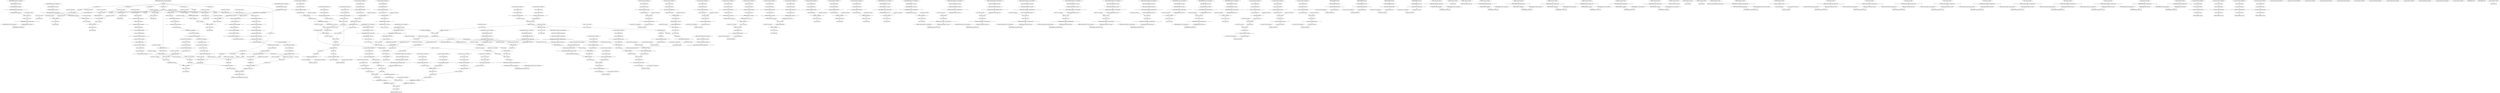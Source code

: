 digraph data_path {
  ADD_u10_u10_4207_wire [shape=ellipse];
  ADD_u8_u8_4020_wire [shape=ellipse];
  ADD_u8_u8_4026_wire [shape=ellipse];
  ADD_u8_u8_4032_wire [shape=ellipse];
  ADD_u8_u8_4041_wire [shape=ellipse];
  ADD_u8_u8_4081_wire [shape=ellipse];
  ADD_u8_u8_4420_resized [shape=ellipse];
  ADD_u8_u8_4420_scaled [shape=ellipse];
  ADD_u8_u8_4420_wire [shape=ellipse];
  ADD_u8_u8_4429_resized [shape=ellipse];
  ADD_u8_u8_4429_scaled [shape=ellipse];
  ADD_u8_u8_4429_wire [shape=ellipse];
  ADD_u8_u8_4438_resized [shape=ellipse];
  ADD_u8_u8_4438_scaled [shape=ellipse];
  ADD_u8_u8_4438_wire [shape=ellipse];
  ADD_u8_u8_4447_resized [shape=ellipse];
  ADD_u8_u8_4447_scaled [shape=ellipse];
  ADD_u8_u8_4447_wire [shape=ellipse];
  AND_u1_u1_4098_wire [shape=ellipse];
  AND_u1_u1_4187_wire [shape=ellipse];
  AND_u1_u1_4253_wire [shape=ellipse];
  AND_u1_u1_4297_wire [shape=ellipse];
  AND_u1_u1_4476_wire [shape=ellipse];
  AND_u8_u8_4074_wire [shape=ellipse];
  AND_u8_u8_4218_wire [shape=ellipse];
  AND_u8_u8_4224_wire [shape=ellipse];
  AND_u8_u8_4231_wire [shape=ellipse];
  AND_u8_u8_4323_wire [shape=ellipse];
  AND_u8_u8_4335_wire [shape=ellipse];
  AND_u8_u8_4345_wire [shape=ellipse];
  AND_u8_u8_4491_wire [shape=ellipse];
  AND_u8_u8_4494_wire [shape=ellipse];
  AND_u8_u8_4503_wire [shape=ellipse];
  AND_u8_u8_4506_wire [shape=ellipse];
  AND_u8_u8_4547_wire [shape=ellipse];
  AND_u8_u8_4570_wire [shape=ellipse];
  AND_u8_u8_4575_wire [shape=ellipse];
  BITREDUCEOR_u8_u1_4232_wire [shape=ellipse];
  BITREDUCEOR_u8_u1_4346_wire [shape=ellipse];
  BITREDUCEOR_u8_u1_4511_wire [shape=ellipse];
  BITREDUCEOR_u8_u1_4514_wire [shape=ellipse];
  BITREDUCEOR_u8_u1_4523_wire [shape=ellipse];
  BITREDUCEOR_u8_u1_4526_wire [shape=ellipse];
  BITREDUCEOR_u8_u1_4580_wire [shape=ellipse];
  BITREDUCEOR_u8_u1_4582_wire [shape=ellipse];
  BITSEL_u8_u1_4048_wire [shape=ellipse];
  BITSEL_u8_u1_4056_wire [shape=ellipse];
  BITSEL_u8_u1_4064_wire [shape=ellipse];
  CONCAT_u16_u32_4459_wire [shape=ellipse];
  CONCAT_u8_u16_4455_wire [shape=ellipse];
  CONCAT_u8_u16_4458_wire [shape=ellipse];
  EQ_u10_u1_4212_wire [shape=ellipse];
  EQ_u10_u1_4329_wire [shape=ellipse];
  EQ_u1_u1_4012_wire [shape=ellipse];
  EQ_u1_u1_4183_wire [shape=ellipse];
  EQ_u1_u1_4293_wire [shape=ellipse];
  EQ_u1_u1_4340_wire [shape=ellipse];
  EQ_u1_u1_4532_wire [shape=ellipse];
  EQ_u8_u1_4043_wire [shape=ellipse];
  EQ_u8_u1_4083_wire [shape=ellipse];
  LOAD_dataErrorInterruptStatus_4486_data_0 [shape=ellipse];
  LOAD_dataErrorInterruptStatus_4486_wire [shape=ellipse];
  LOAD_dataErrorInterruptStatus_4486_word_address_0 [shape=ellipse];
  LOAD_dataRxEnrty1_4463_data_0 [shape=ellipse];
  LOAD_dataRxEnrty1_4463_wire [shape=ellipse];
  LOAD_dataRxEnrty1_4463_word_address_0 [shape=ellipse];
  LOAD_dataRxEnrty1_4472_data_0 [shape=ellipse];
  LOAD_dataRxEnrty1_4472_wire [shape=ellipse];
  LOAD_dataRxEnrty1_4472_word_address_0 [shape=ellipse];
  LOAD_dataRxEnrty2_4467_data_0 [shape=ellipse];
  LOAD_dataRxEnrty2_4467_wire [shape=ellipse];
  LOAD_dataRxEnrty2_4467_word_address_0 [shape=ellipse];
  LOAD_dataRxEnrty2_4474_data_0 [shape=ellipse];
  LOAD_dataRxEnrty2_4474_wire [shape=ellipse];
  LOAD_dataRxEnrty2_4474_word_address_0 [shape=ellipse];
  LOAD_errorInterruptFlag1_4278_data_0 [shape=ellipse];
  LOAD_errorInterruptFlag1_4278_wire [shape=ellipse];
  LOAD_errorInterruptFlag1_4278_word_address_0 [shape=ellipse];
  LOAD_errorInterruptFlag1_4408_data_0 [shape=ellipse];
  LOAD_errorInterruptFlag1_4408_wire [shape=ellipse];
  LOAD_errorInterruptFlag1_4408_word_address_0 [shape=ellipse];
  LOAD_errorInterruptFlag1_4490_data_0 [shape=ellipse];
  LOAD_errorInterruptFlag1_4490_wire [shape=ellipse];
  LOAD_errorInterruptFlag1_4490_word_address_0 [shape=ellipse];
  LOAD_errorInterruptFlag2_4502_data_0 [shape=ellipse];
  LOAD_errorInterruptFlag2_4502_wire [shape=ellipse];
  LOAD_errorInterruptFlag2_4502_word_address_0 [shape=ellipse];
  LOAD_normalInterruptFlag1_4148_data_0 [shape=ellipse];
  LOAD_normalInterruptFlag1_4148_wire [shape=ellipse];
  LOAD_normalInterruptFlag1_4148_word_address_0 [shape=ellipse];
  LOAD_normalInterruptFlag1_4170_data_0 [shape=ellipse];
  LOAD_normalInterruptFlag1_4170_wire [shape=ellipse];
  LOAD_normalInterruptFlag1_4170_word_address_0 [shape=ellipse];
  LOAD_normalInterruptFlag1_4273_data_0 [shape=ellipse];
  LOAD_normalInterruptFlag1_4273_wire [shape=ellipse];
  LOAD_normalInterruptFlag1_4273_word_address_0 [shape=ellipse];
  LOAD_normalInterruptFlag1_4403_data_0 [shape=ellipse];
  LOAD_normalInterruptFlag1_4403_wire [shape=ellipse];
  LOAD_normalInterruptFlag1_4403_word_address_0 [shape=ellipse];
  LOAD_normalInterruptFlag1_4548_data_0 [shape=ellipse];
  LOAD_normalInterruptFlag1_4548_wire [shape=ellipse];
  LOAD_normalInterruptFlag1_4548_word_address_0 [shape=ellipse];
  LOAD_rxBufferPointer_4132_data_0 [shape=ellipse];
  LOAD_rxBufferPointer_4132_wire [shape=ellipse];
  LOAD_rxBufferPointer_4132_word_address_0 [shape=ellipse];
  LOAD_rxBufferPointer_4294_data_0 [shape=ellipse];
  LOAD_rxBufferPointer_4294_wire [shape=ellipse];
  LOAD_rxBufferPointer_4294_word_address_0 [shape=ellipse];
  LOAD_rxBufferPointer_4315_data_0 [shape=ellipse];
  LOAD_rxBufferPointer_4315_wire [shape=ellipse];
  LOAD_rxBufferPointer_4315_word_address_0 [shape=ellipse];
  LOAD_rxBufferPointer_4327_data_0 [shape=ellipse];
  LOAD_rxBufferPointer_4327_wire [shape=ellipse];
  LOAD_rxBufferPointer_4327_word_address_0 [shape=ellipse];
  LOAD_txBufferPointer_4154_data_0 [shape=ellipse];
  LOAD_txBufferPointer_4154_wire [shape=ellipse];
  LOAD_txBufferPointer_4154_word_address_0 [shape=ellipse];
  LOAD_txBufferPointer_4184_data_0 [shape=ellipse];
  LOAD_txBufferPointer_4184_wire [shape=ellipse];
  LOAD_txBufferPointer_4184_word_address_0 [shape=ellipse];
  LOAD_txBufferPointer_4205_data_0 [shape=ellipse];
  LOAD_txBufferPointer_4205_wire [shape=ellipse];
  LOAD_txBufferPointer_4205_word_address_0 [shape=ellipse];
  LOAD_txBufferPointer_4210_data_0 [shape=ellipse];
  LOAD_txBufferPointer_4210_wire [shape=ellipse];
  LOAD_txBufferPointer_4210_word_address_0 [shape=ellipse];
  LSHR_u8_u8_4091_wire [shape=ellipse];
  MUX_4466_wire [shape=ellipse];
  MUX_4470_wire [shape=ellipse];
  MUX_4479_wire [shape=ellipse];
  NEQ_u10_u1_4296_wire [shape=ellipse];
  NEQ_u16_u1_4370_wire [shape=ellipse];
  NOT_u1_u1_4250_wire [shape=ellipse];
  NOT_u1_u1_4473_wire [shape=ellipse];
  NOT_u1_u1_4475_wire [shape=ellipse];
  OR_u1_u1_4515_wire [shape=ellipse];
  OR_u1_u1_4583_wire [shape=ellipse];
  OR_u8_u8_4103_wire [shape=ellipse];
  OR_u8_u8_4140_wire [shape=ellipse];
  OR_u8_u8_4150_wire [shape=ellipse];
  OR_u8_u8_4162_wire [shape=ellipse];
  OR_u8_u8_4172_wire [shape=ellipse];
  OR_u8_u8_4275_wire [shape=ellipse];
  OR_u8_u8_4280_wire [shape=ellipse];
  OR_u8_u8_4405_wire [shape=ellipse];
  OR_u8_u8_4410_wire [shape=ellipse];
  OR_u8_u8_4471_wire [shape=ellipse];
  OR_u8_u8_4480_wire [shape=ellipse];
  OR_u8_u8_4488_wire [shape=ellipse];
  OR_u8_u8_4489_wire [shape=ellipse];
  OR_u8_u8_4501_wire [shape=ellipse];
  OR_u8_u8_4536_wire [shape=ellipse];
  OR_u8_u8_4538_wire [shape=ellipse];
  OR_u8_u8_4541_wire_constant [shape=ellipse];
  OR_u8_u8_4543_wire [shape=ellipse];
  OR_u8_u8_4544_wire [shape=ellipse];
  RPIPE_dataBufferRx_4300_wire [shape=ellipse];
  RPIPE_dataBufferRx_4304_wire [shape=ellipse];
  RPIPE_dataBufferRx_4308_wire [shape=ellipse];
  RPIPE_dataBufferRx_4312_wire [shape=ellipse];
  R_ONE_1_4383_wire_constant [shape=ellipse];
  R_ONE_2_4057_wire_constant [shape=ellipse];
  R_ZERO_1_3924_wire_constant [shape=ellipse];
  R_ZERO_1_3947_wire_constant [shape=ellipse];
  R_ZERO_1_3950_wire_constant [shape=ellipse];
  R_ZERO_1_3953_wire_constant [shape=ellipse];
  R_ZERO_1_4106_wire_constant [shape=ellipse];
  R_ZERO_1_4109_wire_constant [shape=ellipse];
  R_ZERO_1_4380_wire_constant [shape=ellipse];
  R_ZERO_1_4591_wire_constant [shape=ellipse];
  R_ZERO_2_3958_wire_constant [shape=ellipse];
  R_ZERO_2_4049_wire_constant [shape=ellipse];
  R_ZERO_32_4036_wire_constant [shape=ellipse];
  R_ZERO_8_3956_wire_constant [shape=ellipse];
  R_ZERO_8_4399_wire_constant [shape=ellipse];
  R_ZERO_8_4422_wire_constant [shape=ellipse];
  R_ZERO_8_4431_wire_constant [shape=ellipse];
  R_ZERO_8_4440_wire_constant [shape=ellipse];
  R_ZERO_8_4449_wire_constant [shape=ellipse];
  R_ZERO_8_4477_wire_constant [shape=ellipse];
  R_ZERO_8_4588_wire_constant [shape=ellipse];
  STORE_dataErrorInterruptStatus_3955_data_0 [shape=ellipse];
  STORE_dataErrorInterruptStatus_3955_word_address_0 [shape=ellipse];
  STORE_dataErrorInterruptStatus_4462_data_0 [shape=ellipse];
  STORE_dataErrorInterruptStatus_4462_word_address_0 [shape=ellipse];
  STORE_dataRxEnrty1_3949_data_0 [shape=ellipse];
  STORE_dataRxEnrty1_3949_word_address_0 [shape=ellipse];
  STORE_dataRxEnrty1_4105_data_0 [shape=ellipse];
  STORE_dataRxEnrty1_4105_word_address_0 [shape=ellipse];
  STORE_dataRxEnrty1_4379_data_0 [shape=ellipse];
  STORE_dataRxEnrty1_4379_word_address_0 [shape=ellipse];
  STORE_dataRxEnrty2_3952_data_0 [shape=ellipse];
  STORE_dataRxEnrty2_3952_word_address_0 [shape=ellipse];
  STORE_dataRxEnrty2_4108_data_0 [shape=ellipse];
  STORE_dataRxEnrty2_4108_word_address_0 [shape=ellipse];
  STORE_dataRxEnrty2_4382_data_0 [shape=ellipse];
  STORE_dataRxEnrty2_4382_word_address_0 [shape=ellipse];
  STORE_dataRxEnrty_3946_data_0 [shape=ellipse];
  STORE_dataRxEnrty_3946_word_address_0 [shape=ellipse];
  STORE_errorInterruptFlag1_3932_data_0 [shape=ellipse];
  STORE_errorInterruptFlag1_3932_word_address_0 [shape=ellipse];
  STORE_errorInterruptFlag1_4124_data_0 [shape=ellipse];
  STORE_errorInterruptFlag1_4124_word_address_0 [shape=ellipse];
  STORE_errorInterruptFlag1_4277_data_0 [shape=ellipse];
  STORE_errorInterruptFlag1_4277_word_address_0 [shape=ellipse];
  STORE_errorInterruptFlag1_4407_data_0 [shape=ellipse];
  STORE_errorInterruptFlag1_4407_word_address_0 [shape=ellipse];
  STORE_errorInterruptFlag2_3935_data_0 [shape=ellipse];
  STORE_errorInterruptFlag2_3935_word_address_0 [shape=ellipse];
  STORE_errorInterruptFlag2_4127_data_0 [shape=ellipse];
  STORE_errorInterruptFlag2_4127_word_address_0 [shape=ellipse];
  STORE_normalInterruptFlag1_3926_data_0 [shape=ellipse];
  STORE_normalInterruptFlag1_3926_word_address_0 [shape=ellipse];
  STORE_normalInterruptFlag1_4118_data_0 [shape=ellipse];
  STORE_normalInterruptFlag1_4118_word_address_0 [shape=ellipse];
  STORE_normalInterruptFlag1_4147_data_0 [shape=ellipse];
  STORE_normalInterruptFlag1_4147_word_address_0 [shape=ellipse];
  STORE_normalInterruptFlag1_4169_data_0 [shape=ellipse];
  STORE_normalInterruptFlag1_4169_word_address_0 [shape=ellipse];
  STORE_normalInterruptFlag1_4272_data_0 [shape=ellipse];
  STORE_normalInterruptFlag1_4272_word_address_0 [shape=ellipse];
  STORE_normalInterruptFlag1_4402_data_0 [shape=ellipse];
  STORE_normalInterruptFlag1_4402_word_address_0 [shape=ellipse];
  STORE_normalInterruptFlag2_3929_data_0 [shape=ellipse];
  STORE_normalInterruptFlag2_3929_word_address_0 [shape=ellipse];
  STORE_normalInterruptFlag2_4121_data_0 [shape=ellipse];
  STORE_normalInterruptFlag2_4121_word_address_0 [shape=ellipse];
  STORE_rxBufferPointer_3942_data_0 [shape=ellipse];
  STORE_rxBufferPointer_3942_word_address_0 [shape=ellipse];
  STORE_rxBufferPointer_4314_data_0 [shape=ellipse];
  STORE_rxBufferPointer_4314_word_address_0 [shape=ellipse];
  STORE_txBufferPointer_3938_data_0 [shape=ellipse];
  STORE_txBufferPointer_3938_word_address_0 [shape=ellipse];
  STORE_txBufferPointer_4204_data_0 [shape=ellipse];
  STORE_txBufferPointer_4204_word_address_0 [shape=ellipse];
  SUB_u10_u10_4317_wire [shape=ellipse];
  UGT_u10_u1_4134_wire [shape=ellipse];
  ULT_u10_u1_4156_wire [shape=ellipse];
  ULT_u10_u1_4186_wire [shape=ellipse];
  address_3976 [shape=ellipse];
  addresscheck_4086 [shape=ellipse];
  array_obj_ref_4046_data_0 [shape=ellipse];
  array_obj_ref_4046_wire [shape=ellipse];
  array_obj_ref_4046_word_address_0 [shape=ellipse];
  array_obj_ref_4054_data_0 [shape=ellipse];
  array_obj_ref_4054_wire [shape=ellipse];
  array_obj_ref_4054_word_address_0 [shape=ellipse];
  array_obj_ref_4062_data_0 [shape=ellipse];
  array_obj_ref_4062_wire [shape=ellipse];
  array_obj_ref_4062_word_address_0 [shape=ellipse];
  array_obj_ref_4072_data_0 [shape=ellipse];
  array_obj_ref_4072_wire [shape=ellipse];
  array_obj_ref_4072_word_address_0 [shape=ellipse];
  array_obj_ref_4089_data_0 [shape=ellipse];
  array_obj_ref_4089_wire [shape=ellipse];
  array_obj_ref_4089_word_address_0 [shape=ellipse];
  array_obj_ref_4100_data_0 [shape=ellipse];
  array_obj_ref_4100_word_address_0 [shape=ellipse];
  array_obj_ref_4136_data_0 [shape=ellipse];
  array_obj_ref_4136_word_address_0 [shape=ellipse];
  array_obj_ref_4138_data_0 [shape=ellipse];
  array_obj_ref_4138_wire [shape=ellipse];
  array_obj_ref_4138_word_address_0 [shape=ellipse];
  array_obj_ref_4158_data_0 [shape=ellipse];
  array_obj_ref_4158_word_address_0 [shape=ellipse];
  array_obj_ref_4160_data_0 [shape=ellipse];
  array_obj_ref_4160_wire [shape=ellipse];
  array_obj_ref_4160_word_address_0 [shape=ellipse];
  array_obj_ref_4190_data_0 [shape=ellipse];
  array_obj_ref_4190_wire [shape=ellipse];
  array_obj_ref_4190_word_address_0 [shape=ellipse];
  array_obj_ref_4194_data_0 [shape=ellipse];
  array_obj_ref_4194_wire [shape=ellipse];
  array_obj_ref_4194_word_address_0 [shape=ellipse];
  array_obj_ref_4198_data_0 [shape=ellipse];
  array_obj_ref_4198_wire [shape=ellipse];
  array_obj_ref_4198_word_address_0 [shape=ellipse];
  array_obj_ref_4202_data_0 [shape=ellipse];
  array_obj_ref_4202_wire [shape=ellipse];
  array_obj_ref_4202_word_address_0 [shape=ellipse];
  array_obj_ref_4214_data_0 [shape=ellipse];
  array_obj_ref_4214_word_address_0 [shape=ellipse];
  array_obj_ref_4216_data_0 [shape=ellipse];
  array_obj_ref_4216_wire [shape=ellipse];
  array_obj_ref_4216_word_address_0 [shape=ellipse];
  array_obj_ref_4222_data_0 [shape=ellipse];
  array_obj_ref_4222_wire [shape=ellipse];
  array_obj_ref_4222_word_address_0 [shape=ellipse];
  array_obj_ref_4229_data_0 [shape=ellipse];
  array_obj_ref_4229_wire [shape=ellipse];
  array_obj_ref_4229_word_address_0 [shape=ellipse];
  array_obj_ref_4238_data_0 [shape=ellipse];
  array_obj_ref_4238_wire [shape=ellipse];
  array_obj_ref_4238_word_address_0 [shape=ellipse];
  array_obj_ref_4240_data_0 [shape=ellipse];
  array_obj_ref_4240_wire [shape=ellipse];
  array_obj_ref_4240_word_address_0 [shape=ellipse];
  array_obj_ref_4263_data_0 [shape=ellipse];
  array_obj_ref_4263_word_address_0 [shape=ellipse];
  array_obj_ref_4268_data_0 [shape=ellipse];
  array_obj_ref_4268_word_address_0 [shape=ellipse];
  array_obj_ref_4299_data_0 [shape=ellipse];
  array_obj_ref_4299_word_address_0 [shape=ellipse];
  array_obj_ref_4303_data_0 [shape=ellipse];
  array_obj_ref_4303_word_address_0 [shape=ellipse];
  array_obj_ref_4307_data_0 [shape=ellipse];
  array_obj_ref_4307_word_address_0 [shape=ellipse];
  array_obj_ref_4311_data_0 [shape=ellipse];
  array_obj_ref_4311_word_address_0 [shape=ellipse];
  array_obj_ref_4321_data_0 [shape=ellipse];
  array_obj_ref_4321_wire [shape=ellipse];
  array_obj_ref_4321_word_address_0 [shape=ellipse];
  array_obj_ref_4331_data_0 [shape=ellipse];
  array_obj_ref_4331_word_address_0 [shape=ellipse];
  array_obj_ref_4333_data_0 [shape=ellipse];
  array_obj_ref_4333_wire [shape=ellipse];
  array_obj_ref_4333_word_address_0 [shape=ellipse];
  array_obj_ref_4343_data_0 [shape=ellipse];
  array_obj_ref_4343_wire [shape=ellipse];
  array_obj_ref_4343_word_address_0 [shape=ellipse];
  array_obj_ref_4352_data_0 [shape=ellipse];
  array_obj_ref_4352_wire [shape=ellipse];
  array_obj_ref_4352_word_address_0 [shape=ellipse];
  array_obj_ref_4354_data_0 [shape=ellipse];
  array_obj_ref_4354_wire [shape=ellipse];
  array_obj_ref_4354_word_address_0 [shape=ellipse];
  array_obj_ref_4386_data_0 [shape=ellipse];
  array_obj_ref_4386_word_address_0 [shape=ellipse];
  array_obj_ref_4391_data_0 [shape=ellipse];
  array_obj_ref_4391_word_address_0 [shape=ellipse];
  array_obj_ref_4421_data_0 [shape=ellipse];
  array_obj_ref_4421_final_offset [shape=ellipse];
  array_obj_ref_4421_offset_scale_factor_0 [shape=ellipse];
  array_obj_ref_4421_resized_base_address [shape=ellipse];
  array_obj_ref_4421_root_address [shape=ellipse];
  array_obj_ref_4421_wire [shape=ellipse];
  array_obj_ref_4421_word_address_0 [shape=ellipse];
  array_obj_ref_4421_word_offset_0 [shape=ellipse];
  array_obj_ref_4430_data_0 [shape=ellipse];
  array_obj_ref_4430_final_offset [shape=ellipse];
  array_obj_ref_4430_offset_scale_factor_0 [shape=ellipse];
  array_obj_ref_4430_resized_base_address [shape=ellipse];
  array_obj_ref_4430_root_address [shape=ellipse];
  array_obj_ref_4430_wire [shape=ellipse];
  array_obj_ref_4430_word_address_0 [shape=ellipse];
  array_obj_ref_4430_word_offset_0 [shape=ellipse];
  array_obj_ref_4439_data_0 [shape=ellipse];
  array_obj_ref_4439_final_offset [shape=ellipse];
  array_obj_ref_4439_offset_scale_factor_0 [shape=ellipse];
  array_obj_ref_4439_resized_base_address [shape=ellipse];
  array_obj_ref_4439_root_address [shape=ellipse];
  array_obj_ref_4439_wire [shape=ellipse];
  array_obj_ref_4439_word_address_0 [shape=ellipse];
  array_obj_ref_4439_word_offset_0 [shape=ellipse];
  array_obj_ref_4448_data_0 [shape=ellipse];
  array_obj_ref_4448_final_offset [shape=ellipse];
  array_obj_ref_4448_offset_scale_factor_0 [shape=ellipse];
  array_obj_ref_4448_resized_base_address [shape=ellipse];
  array_obj_ref_4448_root_address [shape=ellipse];
  array_obj_ref_4448_wire [shape=ellipse];
  array_obj_ref_4448_word_address_0 [shape=ellipse];
  array_obj_ref_4448_word_offset_0 [shape=ellipse];
  array_obj_ref_4483_data_0 [shape=ellipse];
  array_obj_ref_4483_word_address_0 [shape=ellipse];
  array_obj_ref_4485_data_0 [shape=ellipse];
  array_obj_ref_4485_wire [shape=ellipse];
  array_obj_ref_4485_word_address_0 [shape=ellipse];
  array_obj_ref_4493_data_0 [shape=ellipse];
  array_obj_ref_4493_wire [shape=ellipse];
  array_obj_ref_4493_word_address_0 [shape=ellipse];
  array_obj_ref_4497_data_0 [shape=ellipse];
  array_obj_ref_4497_word_address_0 [shape=ellipse];
  array_obj_ref_4499_data_0 [shape=ellipse];
  array_obj_ref_4499_wire [shape=ellipse];
  array_obj_ref_4499_word_address_0 [shape=ellipse];
  array_obj_ref_4505_data_0 [shape=ellipse];
  array_obj_ref_4505_wire [shape=ellipse];
  array_obj_ref_4505_word_address_0 [shape=ellipse];
  array_obj_ref_4510_data_0 [shape=ellipse];
  array_obj_ref_4510_wire [shape=ellipse];
  array_obj_ref_4510_word_address_0 [shape=ellipse];
  array_obj_ref_4513_data_0 [shape=ellipse];
  array_obj_ref_4513_wire [shape=ellipse];
  array_obj_ref_4513_word_address_0 [shape=ellipse];
  array_obj_ref_4522_data_0 [shape=ellipse];
  array_obj_ref_4522_wire [shape=ellipse];
  array_obj_ref_4522_word_address_0 [shape=ellipse];
  array_obj_ref_4525_data_0 [shape=ellipse];
  array_obj_ref_4525_wire [shape=ellipse];
  array_obj_ref_4525_word_address_0 [shape=ellipse];
  array_obj_ref_4546_data_0 [shape=ellipse];
  array_obj_ref_4546_wire [shape=ellipse];
  array_obj_ref_4546_word_address_0 [shape=ellipse];
  array_obj_ref_4552_data_0 [shape=ellipse];
  array_obj_ref_4552_word_address_0 [shape=ellipse];
  array_obj_ref_4556_data_0 [shape=ellipse];
  array_obj_ref_4556_word_address_0 [shape=ellipse];
  array_obj_ref_4561_data_0 [shape=ellipse];
  array_obj_ref_4561_wire [shape=ellipse];
  array_obj_ref_4561_word_address_0 [shape=ellipse];
  array_obj_ref_4567_data_0 [shape=ellipse];
  array_obj_ref_4567_wire [shape=ellipse];
  array_obj_ref_4567_word_address_0 [shape=ellipse];
  array_obj_ref_4569_data_0 [shape=ellipse];
  array_obj_ref_4569_wire [shape=ellipse];
  array_obj_ref_4569_word_address_0 [shape=ellipse];
  array_obj_ref_4572_data_0 [shape=ellipse];
  array_obj_ref_4572_wire [shape=ellipse];
  array_obj_ref_4572_word_address_0 [shape=ellipse];
  array_obj_ref_4574_data_0 [shape=ellipse];
  array_obj_ref_4574_wire [shape=ellipse];
  array_obj_ref_4574_word_address_0 [shape=ellipse];
  array_obj_ref_4587_data_0 [shape=ellipse];
  array_obj_ref_4587_word_address_0 [shape=ellipse];
  b0_4008 [shape=ellipse];
  b1_4004 [shape=ellipse];
  b2_4000 [shape=ellipse];
  b3_3996 [shape=ellipse];
  blockCountEnable_4235 [shape=ellipse];
  blockCountNext_4261 [shape=ellipse];
  blockCountTrue_4247 [shape=ellipse];
  blockCount_4242 [shape=ellipse];
  bufferDataPortCheck_4179 [shape=ellipse];
  bufferReadReady_4146 [shape=ellipse];
  bufferWriteReady_4168 [shape=ellipse];
  bytemask_3972 [shape=ellipse];
  checkInterruptEnable_4528 [shape=ellipse];
  commandInhibit_CMD_4077 [shape=ellipse];
  data0_3992 [shape=ellipse];
  data1_3988 [shape=ellipse];
  data2_3984 [shape=ellipse];
  data3_3980 [shape=ellipse];
  dataErrorInterruptStatusVar1_4117 [shape=ellipse];
  dataErrorInterruptStatusVar_4378 [shape=ellipse];
  dataTransferComplete_4117 [shape=ellipse];
  errorInterruptBit_4519 [shape=ellipse];
  errorInterruptLine_4577 [shape=ellipse];
  errorInterruptStatusVar1_4117 [shape=ellipse];
  errorInterruptStatusVar2_4117 [shape=ellipse];
  interruptLine_4564 [shape=ellipse];
  interrupt_4550 [shape=ellipse];
  konst_3927_wire_constant [shape=ellipse];
  konst_3930_wire_constant [shape=ellipse];
  konst_3933_wire_constant [shape=ellipse];
  konst_3936_wire_constant [shape=ellipse];
  konst_4011_wire_constant [shape=ellipse];
  konst_4019_wire_constant [shape=ellipse];
  konst_4025_wire_constant [shape=ellipse];
  konst_4031_wire_constant [shape=ellipse];
  konst_4040_wire_constant [shape=ellipse];
  konst_4042_wire_constant [shape=ellipse];
  konst_4047_wire_constant [shape=ellipse];
  konst_4055_wire_constant [shape=ellipse];
  konst_4063_wire_constant [shape=ellipse];
  konst_4073_wire_constant [shape=ellipse];
  konst_4075_wire_constant [shape=ellipse];
  konst_4080_wire_constant [shape=ellipse];
  konst_4082_wire_constant [shape=ellipse];
  konst_4090_wire_constant [shape=ellipse];
  konst_4092_wire_constant [shape=ellipse];
  konst_4102_wire_constant [shape=ellipse];
  konst_4119_wire_constant [shape=ellipse];
  konst_4122_wire_constant [shape=ellipse];
  konst_4125_wire_constant [shape=ellipse];
  konst_4128_wire_constant [shape=ellipse];
  konst_4133_wire_constant [shape=ellipse];
  konst_4139_wire_constant [shape=ellipse];
  konst_4149_wire_constant [shape=ellipse];
  konst_4155_wire_constant [shape=ellipse];
  konst_4161_wire_constant [shape=ellipse];
  konst_4171_wire_constant [shape=ellipse];
  konst_4177_wire_constant [shape=ellipse];
  konst_4182_wire_constant [shape=ellipse];
  konst_4185_wire_constant [shape=ellipse];
  konst_4206_wire_constant [shape=ellipse];
  konst_4211_wire_constant [shape=ellipse];
  konst_4217_wire_constant [shape=ellipse];
  konst_4223_wire_constant [shape=ellipse];
  konst_4230_wire_constant [shape=ellipse];
  konst_4245_wire_constant [shape=ellipse];
  konst_4274_wire_constant [shape=ellipse];
  konst_4279_wire_constant [shape=ellipse];
  konst_4287_wire_constant [shape=ellipse];
  konst_4292_wire_constant [shape=ellipse];
  konst_4295_wire_constant [shape=ellipse];
  konst_4316_wire_constant [shape=ellipse];
  konst_4322_wire_constant [shape=ellipse];
  konst_4328_wire_constant [shape=ellipse];
  konst_4334_wire_constant [shape=ellipse];
  konst_4339_wire_constant [shape=ellipse];
  konst_4344_wire_constant [shape=ellipse];
  konst_4359_wire_constant [shape=ellipse];
  konst_4369_wire_constant [shape=ellipse];
  konst_4373_wire_constant [shape=ellipse];
  konst_4404_wire_constant [shape=ellipse];
  konst_4409_wire_constant [shape=ellipse];
  konst_4419_wire_constant [shape=ellipse];
  konst_4428_wire_constant [shape=ellipse];
  konst_4437_wire_constant [shape=ellipse];
  konst_4446_wire_constant [shape=ellipse];
  konst_4465_wire_constant [shape=ellipse];
  konst_4469_wire_constant [shape=ellipse];
  konst_4478_wire_constant [shape=ellipse];
  konst_4531_wire_constant [shape=ellipse];
  lastBlock_4255 [shape=ellipse];
  newReadBlockCount_4375 [shape=ellipse];
  normalInterruptStatusVar1_4117 [shape=ellipse];
  normalInterruptStatusVar2_4117 [shape=ellipse];
  presentState_4094 [shape=ellipse];
  readBlockCountEnable_4349 [shape=ellipse];
  readBlockCountTrue_4361 [shape=ellipse];
  readBlockCount_4356 [shape=ellipse];
  readBufferDataPortCheck_4289 [shape=ellipse];
  readDataTransferComplete_4401 [shape=ellipse];
  readLastBlock_4366 [shape=ellipse];
  readdata0_4451 [shape=ellipse];
  readdata1_4442 [shape=ellipse];
  readdata2_4433 [shape=ellipse];
  readdata3_4424 [shape=ellipse];
  request_3964 [shape=ellipse];
  rwbar_3968 [shape=ellipse];
  singleMultipleBlock_4226 [shape=ellipse];
  singleMultipleReadBlock_4325 [shape=ellipse];
  slice_4265_wire [shape=ellipse];
  slice_4270_wire [shape=ellipse];
  slice_4388_wire [shape=ellipse];
  slice_4393_wire [shape=ellipse];
  transferComplete_4261 [shape=ellipse];
  type_cast_3940_wire_constant [shape=ellipse];
  type_cast_3944_wire_constant [shape=ellipse];
  type_cast_4066_wire_constant [shape=ellipse];
  type_cast_4398_wire_constant [shape=ellipse];
  type_cast_4517_wire_constant [shape=ellipse];
  ADD_u10_u10_4207_inst [shape=rectangle];
LOAD_txBufferPointer_4205_wire  -> ADD_u10_u10_4207_inst;
konst_4206_wire_constant  -> ADD_u10_u10_4207_inst;
ADD_u10_u10_4207_inst -> ADD_u10_u10_4207_wire;
  ADD_u8_u8_4020_inst [shape=diamond];
address_3976  -> ADD_u8_u8_4020_inst;
konst_4019_wire_constant  -> ADD_u8_u8_4020_inst;
ADD_u8_u8_4020_inst -> ADD_u8_u8_4020_wire;
  ADD_u8_u8_4026_inst [shape=diamond];
address_3976  -> ADD_u8_u8_4026_inst;
konst_4025_wire_constant  -> ADD_u8_u8_4026_inst;
ADD_u8_u8_4026_inst -> ADD_u8_u8_4026_wire;
  ADD_u8_u8_4032_inst [shape=diamond];
address_3976  -> ADD_u8_u8_4032_inst;
konst_4031_wire_constant  -> ADD_u8_u8_4032_inst;
ADD_u8_u8_4032_inst -> ADD_u8_u8_4032_wire;
  ADD_u8_u8_4041_inst [shape=diamond];
address_3976  -> ADD_u8_u8_4041_inst;
konst_4040_wire_constant  -> ADD_u8_u8_4041_inst;
ADD_u8_u8_4041_inst -> ADD_u8_u8_4041_wire;
  ADD_u8_u8_4081_inst [shape=diamond];
address_3976  -> ADD_u8_u8_4081_inst;
konst_4080_wire_constant  -> ADD_u8_u8_4081_inst;
ADD_u8_u8_4081_inst -> ADD_u8_u8_4081_wire;
  ADD_u8_u8_4420_inst [shape=diamond];
address_3976  -> ADD_u8_u8_4420_inst;
konst_4419_wire_constant  -> ADD_u8_u8_4420_inst;
ADD_u8_u8_4420_inst -> ADD_u8_u8_4420_wire;
  ADD_u8_u8_4429_inst [shape=diamond];
address_3976  -> ADD_u8_u8_4429_inst;
konst_4428_wire_constant  -> ADD_u8_u8_4429_inst;
ADD_u8_u8_4429_inst -> ADD_u8_u8_4429_wire;
  ADD_u8_u8_4438_inst [shape=diamond];
address_3976  -> ADD_u8_u8_4438_inst;
konst_4437_wire_constant  -> ADD_u8_u8_4438_inst;
ADD_u8_u8_4438_inst -> ADD_u8_u8_4438_wire;
  ADD_u8_u8_4447_inst [shape=diamond];
address_3976  -> ADD_u8_u8_4447_inst;
konst_4446_wire_constant  -> ADD_u8_u8_4447_inst;
ADD_u8_u8_4447_inst -> ADD_u8_u8_4447_wire;
  AND_u1_u1_4085_inst [shape=diamond];
EQ_u8_u1_4083_wire  -> AND_u1_u1_4085_inst;
b0_4008  -> AND_u1_u1_4085_inst;
AND_u1_u1_4085_inst -> addresscheck_4086;
  AND_u1_u1_4098_inst [shape=diamond];
addresscheck_4086  -> AND_u1_u1_4098_inst;
commandInhibit_CMD_4077  -> AND_u1_u1_4098_inst;
AND_u1_u1_4098_inst -> AND_u1_u1_4098_wire;
  AND_u1_u1_4187_inst [shape=diamond];
EQ_u1_u1_4183_wire  -> AND_u1_u1_4187_inst;
ULT_u10_u1_4186_wire  -> AND_u1_u1_4187_inst;
AND_u1_u1_4187_inst -> AND_u1_u1_4187_wire;
  AND_u1_u1_4234_inst [shape=rectangle];
BITREDUCEOR_u8_u1_4232_wire  -> AND_u1_u1_4234_inst;
singleMultipleBlock_4226  -> AND_u1_u1_4234_inst;
AND_u1_u1_4234_inst -> blockCountEnable_4235;
  AND_u1_u1_4253_inst [shape=diamond];
blockCountEnable_4235  -> AND_u1_u1_4253_inst;
blockCountTrue_4247  -> AND_u1_u1_4253_inst;
AND_u1_u1_4253_inst -> AND_u1_u1_4253_wire;
  AND_u1_u1_4297_inst [shape=diamond];
EQ_u1_u1_4293_wire  -> AND_u1_u1_4297_inst;
NEQ_u10_u1_4296_wire  -> AND_u1_u1_4297_inst;
AND_u1_u1_4297_inst -> AND_u1_u1_4297_wire;
  AND_u1_u1_4348_inst [shape=rectangle];
BITREDUCEOR_u8_u1_4346_wire  -> AND_u1_u1_4348_inst;
singleMultipleBlock_4226  -> AND_u1_u1_4348_inst;
AND_u1_u1_4348_inst -> readBlockCountEnable_4349;
  AND_u1_u1_4365_inst [shape=rectangle];
readBlockCountEnable_4349  -> AND_u1_u1_4365_inst;
readBlockCountTrue_4361  -> AND_u1_u1_4365_inst;
AND_u1_u1_4365_inst -> readLastBlock_4366;
  AND_u1_u1_4476_inst [shape=diamond];
NOT_u1_u1_4473_wire  -> AND_u1_u1_4476_inst;
NOT_u1_u1_4475_wire  -> AND_u1_u1_4476_inst;
AND_u1_u1_4476_inst -> AND_u1_u1_4476_wire;
  AND_u8_u8_4074_inst [shape=diamond];
array_obj_ref_4072_wire  -> AND_u8_u8_4074_inst;
konst_4073_wire_constant  -> AND_u8_u8_4074_inst;
AND_u8_u8_4074_inst -> AND_u8_u8_4074_wire;
  AND_u8_u8_4218_inst [shape=rectangle];
array_obj_ref_4216_wire  -> AND_u8_u8_4218_inst;
konst_4217_wire_constant  -> AND_u8_u8_4218_inst;
AND_u8_u8_4218_inst -> AND_u8_u8_4218_wire;
  AND_u8_u8_4224_inst [shape=diamond];
array_obj_ref_4222_wire  -> AND_u8_u8_4224_inst;
konst_4223_wire_constant  -> AND_u8_u8_4224_inst;
AND_u8_u8_4224_inst -> AND_u8_u8_4224_wire;
  AND_u8_u8_4231_inst [shape=diamond];
array_obj_ref_4229_wire  -> AND_u8_u8_4231_inst;
konst_4230_wire_constant  -> AND_u8_u8_4231_inst;
AND_u8_u8_4231_inst -> AND_u8_u8_4231_wire;
  AND_u8_u8_4323_inst [shape=diamond];
array_obj_ref_4321_wire  -> AND_u8_u8_4323_inst;
konst_4322_wire_constant  -> AND_u8_u8_4323_inst;
AND_u8_u8_4323_inst -> AND_u8_u8_4323_wire;
  AND_u8_u8_4335_inst [shape=rectangle];
array_obj_ref_4333_wire  -> AND_u8_u8_4335_inst;
konst_4334_wire_constant  -> AND_u8_u8_4335_inst;
AND_u8_u8_4335_inst -> AND_u8_u8_4335_wire;
  AND_u8_u8_4345_inst [shape=diamond];
array_obj_ref_4343_wire  -> AND_u8_u8_4345_inst;
konst_4344_wire_constant  -> AND_u8_u8_4345_inst;
AND_u8_u8_4345_inst -> AND_u8_u8_4345_wire;
  AND_u8_u8_4491_inst [shape=diamond];
OR_u8_u8_4489_wire  -> AND_u8_u8_4491_inst;
LOAD_errorInterruptFlag1_4490_wire  -> AND_u8_u8_4491_inst;
AND_u8_u8_4491_inst -> AND_u8_u8_4491_wire;
  AND_u8_u8_4494_inst [shape=rectangle];
AND_u8_u8_4491_wire  -> AND_u8_u8_4494_inst;
array_obj_ref_4493_wire  -> AND_u8_u8_4494_inst;
AND_u8_u8_4494_inst -> AND_u8_u8_4494_wire;
  AND_u8_u8_4503_inst [shape=diamond];
OR_u8_u8_4501_wire  -> AND_u8_u8_4503_inst;
LOAD_errorInterruptFlag2_4502_wire  -> AND_u8_u8_4503_inst;
AND_u8_u8_4503_inst -> AND_u8_u8_4503_wire;
  AND_u8_u8_4506_inst [shape=rectangle];
AND_u8_u8_4503_wire  -> AND_u8_u8_4506_inst;
array_obj_ref_4505_wire  -> AND_u8_u8_4506_inst;
AND_u8_u8_4506_inst -> AND_u8_u8_4506_wire;
  AND_u8_u8_4547_inst [shape=diamond];
OR_u8_u8_4544_wire  -> AND_u8_u8_4547_inst;
array_obj_ref_4546_wire  -> AND_u8_u8_4547_inst;
AND_u8_u8_4547_inst -> AND_u8_u8_4547_wire;
  AND_u8_u8_4549_inst [shape=rectangle];
AND_u8_u8_4547_wire  -> AND_u8_u8_4549_inst;
LOAD_normalInterruptFlag1_4548_wire  -> AND_u8_u8_4549_inst;
AND_u8_u8_4549_inst -> interrupt_4550;
  AND_u8_u8_4563_inst [shape=rectangle];
array_obj_ref_4561_wire  -> AND_u8_u8_4563_inst;
interrupt_4550  -> AND_u8_u8_4563_inst;
AND_u8_u8_4563_inst -> interruptLine_4564;
  AND_u8_u8_4570_inst [shape=diamond];
array_obj_ref_4567_wire  -> AND_u8_u8_4570_inst;
array_obj_ref_4569_wire  -> AND_u8_u8_4570_inst;
AND_u8_u8_4570_inst -> AND_u8_u8_4570_wire;
  AND_u8_u8_4575_inst [shape=diamond];
array_obj_ref_4572_wire  -> AND_u8_u8_4575_inst;
array_obj_ref_4574_wire  -> AND_u8_u8_4575_inst;
AND_u8_u8_4575_inst -> AND_u8_u8_4575_wire;
  BITREDUCEOR_u8_u1_4225_inst [shape=rectangle];
AND_u8_u8_4224_wire  -> BITREDUCEOR_u8_u1_4225_inst;
BITREDUCEOR_u8_u1_4225_inst -> singleMultipleBlock_4226;
  BITREDUCEOR_u8_u1_4232_inst [shape=diamond];
AND_u8_u8_4231_wire  -> BITREDUCEOR_u8_u1_4232_inst;
BITREDUCEOR_u8_u1_4232_inst -> BITREDUCEOR_u8_u1_4232_wire;
  BITREDUCEOR_u8_u1_4324_inst [shape=rectangle];
AND_u8_u8_4323_wire  -> BITREDUCEOR_u8_u1_4324_inst;
BITREDUCEOR_u8_u1_4324_inst -> singleMultipleReadBlock_4325;
  BITREDUCEOR_u8_u1_4346_inst [shape=diamond];
AND_u8_u8_4345_wire  -> BITREDUCEOR_u8_u1_4346_inst;
BITREDUCEOR_u8_u1_4346_inst -> BITREDUCEOR_u8_u1_4346_wire;
  BITREDUCEOR_u8_u1_4511_inst [shape=diamond];
array_obj_ref_4510_wire  -> BITREDUCEOR_u8_u1_4511_inst;
BITREDUCEOR_u8_u1_4511_inst -> BITREDUCEOR_u8_u1_4511_wire;
  BITREDUCEOR_u8_u1_4514_inst [shape=diamond];
array_obj_ref_4513_wire  -> BITREDUCEOR_u8_u1_4514_inst;
BITREDUCEOR_u8_u1_4514_inst -> BITREDUCEOR_u8_u1_4514_wire;
  BITREDUCEOR_u8_u1_4523_inst [shape=diamond];
array_obj_ref_4522_wire  -> BITREDUCEOR_u8_u1_4523_inst;
BITREDUCEOR_u8_u1_4523_inst -> BITREDUCEOR_u8_u1_4523_wire;
  BITREDUCEOR_u8_u1_4526_inst [shape=diamond];
array_obj_ref_4525_wire  -> BITREDUCEOR_u8_u1_4526_inst;
BITREDUCEOR_u8_u1_4526_inst -> BITREDUCEOR_u8_u1_4526_wire;
  BITREDUCEOR_u8_u1_4580_inst [shape=diamond];
interruptLine_4564  -> BITREDUCEOR_u8_u1_4580_inst;
BITREDUCEOR_u8_u1_4580_inst -> BITREDUCEOR_u8_u1_4580_wire;
  BITREDUCEOR_u8_u1_4582_inst [shape=diamond];
errorInterruptLine_4577  -> BITREDUCEOR_u8_u1_4582_inst;
BITREDUCEOR_u8_u1_4582_inst -> BITREDUCEOR_u8_u1_4582_wire;
  BITSEL_u8_u1_4048_inst [shape=diamond];
array_obj_ref_4046_wire  -> BITSEL_u8_u1_4048_inst;
konst_4047_wire_constant  -> BITSEL_u8_u1_4048_inst;
BITSEL_u8_u1_4048_inst -> BITSEL_u8_u1_4048_wire;
  BITSEL_u8_u1_4056_inst [shape=diamond];
array_obj_ref_4054_wire  -> BITSEL_u8_u1_4056_inst;
konst_4055_wire_constant  -> BITSEL_u8_u1_4056_inst;
BITSEL_u8_u1_4056_inst -> BITSEL_u8_u1_4056_wire;
  BITSEL_u8_u1_4064_inst [shape=diamond];
array_obj_ref_4062_wire  -> BITSEL_u8_u1_4064_inst;
konst_4063_wire_constant  -> BITSEL_u8_u1_4064_inst;
BITSEL_u8_u1_4064_inst -> BITSEL_u8_u1_4064_wire;
  CONCAT_u16_u32_4459_inst [shape=rectangle];
CONCAT_u8_u16_4455_wire  -> CONCAT_u16_u32_4459_inst;
CONCAT_u8_u16_4458_wire  -> CONCAT_u16_u32_4459_inst;
CONCAT_u16_u32_4459_inst -> CONCAT_u16_u32_4459_wire;
  CONCAT_u1_u8_4518_inst [shape=rectangle];
OR_u1_u1_4515_wire  -> CONCAT_u1_u8_4518_inst;
type_cast_4517_wire_constant  -> CONCAT_u1_u8_4518_inst;
CONCAT_u1_u8_4518_inst -> errorInterruptBit_4519;
  CONCAT_u8_u16_4241_inst [shape=rectangle];
array_obj_ref_4238_wire  -> CONCAT_u8_u16_4241_inst;
array_obj_ref_4240_wire  -> CONCAT_u8_u16_4241_inst;
CONCAT_u8_u16_4241_inst -> blockCount_4242;
  CONCAT_u8_u16_4355_inst [shape=rectangle];
array_obj_ref_4352_wire  -> CONCAT_u8_u16_4355_inst;
array_obj_ref_4354_wire  -> CONCAT_u8_u16_4355_inst;
CONCAT_u8_u16_4355_inst -> readBlockCount_4356;
  CONCAT_u8_u16_4455_inst [shape=diamond];
readdata3_4424  -> CONCAT_u8_u16_4455_inst;
readdata2_4433  -> CONCAT_u8_u16_4455_inst;
CONCAT_u8_u16_4455_inst -> CONCAT_u8_u16_4455_wire;
  CONCAT_u8_u16_4458_inst [shape=diamond];
readdata1_4442  -> CONCAT_u8_u16_4458_inst;
readdata0_4451  -> CONCAT_u8_u16_4458_inst;
CONCAT_u8_u16_4458_inst -> CONCAT_u8_u16_4458_wire;
  EQ_u10_u1_4212_inst [shape=diamond];
LOAD_txBufferPointer_4210_wire  -> EQ_u10_u1_4212_inst;
konst_4211_wire_constant  -> EQ_u10_u1_4212_inst;
EQ_u10_u1_4212_inst -> EQ_u10_u1_4212_wire;
  EQ_u10_u1_4329_inst [shape=diamond];
LOAD_rxBufferPointer_4327_wire  -> EQ_u10_u1_4329_inst;
konst_4328_wire_constant  -> EQ_u10_u1_4329_inst;
EQ_u10_u1_4329_inst -> EQ_u10_u1_4329_wire;
  EQ_u16_u1_4246_inst [shape=rectangle];
blockCount_4242  -> EQ_u16_u1_4246_inst;
konst_4245_wire_constant  -> EQ_u16_u1_4246_inst;
EQ_u16_u1_4246_inst -> blockCountTrue_4247;
  EQ_u16_u1_4360_inst [shape=rectangle];
readBlockCount_4356  -> EQ_u16_u1_4360_inst;
konst_4359_wire_constant  -> EQ_u16_u1_4360_inst;
EQ_u16_u1_4360_inst -> readBlockCountTrue_4361;
  EQ_u1_u1_4012_inst [shape=diamond];
rwbar_3968  -> EQ_u1_u1_4012_inst;
konst_4011_wire_constant  -> EQ_u1_u1_4012_inst;
EQ_u1_u1_4012_inst -> EQ_u1_u1_4012_wire;
  EQ_u1_u1_4183_inst [shape=diamond];
bufferDataPortCheck_4179  -> EQ_u1_u1_4183_inst;
konst_4182_wire_constant  -> EQ_u1_u1_4183_inst;
EQ_u1_u1_4183_inst -> EQ_u1_u1_4183_wire;
  EQ_u1_u1_4293_inst [shape=diamond];
readBufferDataPortCheck_4289  -> EQ_u1_u1_4293_inst;
konst_4292_wire_constant  -> EQ_u1_u1_4293_inst;
EQ_u1_u1_4293_inst -> EQ_u1_u1_4293_wire;
  EQ_u1_u1_4340_inst [shape=diamond];
singleMultipleReadBlock_4325  -> EQ_u1_u1_4340_inst;
konst_4339_wire_constant  -> EQ_u1_u1_4340_inst;
EQ_u1_u1_4340_inst -> EQ_u1_u1_4340_wire;
  EQ_u1_u1_4532_inst [shape=diamond];
checkInterruptEnable_4528  -> EQ_u1_u1_4532_inst;
konst_4531_wire_constant  -> EQ_u1_u1_4532_inst;
EQ_u1_u1_4532_inst -> EQ_u1_u1_4532_wire;
  EQ_u8_u1_4043_inst [shape=diamond];
ADD_u8_u8_4041_wire  -> EQ_u8_u1_4043_inst;
konst_4042_wire_constant  -> EQ_u8_u1_4043_inst;
EQ_u8_u1_4043_inst -> EQ_u8_u1_4043_wire;
  EQ_u8_u1_4076_inst [shape=rectangle];
AND_u8_u8_4074_wire  -> EQ_u8_u1_4076_inst;
konst_4075_wire_constant  -> EQ_u8_u1_4076_inst;
EQ_u8_u1_4076_inst -> commandInhibit_CMD_4077;
  EQ_u8_u1_4083_inst [shape=diamond];
ADD_u8_u8_4081_wire  -> EQ_u8_u1_4083_inst;
konst_4082_wire_constant  -> EQ_u8_u1_4083_inst;
EQ_u8_u1_4083_inst -> EQ_u8_u1_4083_wire;
  EQ_u8_u1_4178_inst [shape=diamond];
address_3976  -> EQ_u8_u1_4178_inst;
konst_4177_wire_constant  -> EQ_u8_u1_4178_inst;
EQ_u8_u1_4178_inst -> bufferDataPortCheck_4179;
  EQ_u8_u1_4288_inst [shape=diamond];
address_3976  -> EQ_u8_u1_4288_inst;
konst_4287_wire_constant  -> EQ_u8_u1_4288_inst;
EQ_u8_u1_4288_inst -> readBufferDataPortCheck_4289;
  LOAD_dataErrorInterruptStatus_4486_gather_scatter [shape=diamond];
LOAD_dataErrorInterruptStatus_4486_data_0  -> LOAD_dataErrorInterruptStatus_4486_gather_scatter;
LOAD_dataErrorInterruptStatus_4486_gather_scatter -> LOAD_dataErrorInterruptStatus_4486_wire;
  LOAD_dataErrorInterruptStatus_4486_load_0 [shape=rectangle];
LOAD_dataErrorInterruptStatus_4486_word_address_0  -> LOAD_dataErrorInterruptStatus_4486_load_0;
LOAD_dataErrorInterruptStatus_4486_load_0 -> LOAD_dataErrorInterruptStatus_4486_data_0;
  LOAD_dataRxEnrty1_4463_gather_scatter [shape=diamond];
LOAD_dataRxEnrty1_4463_data_0  -> LOAD_dataRxEnrty1_4463_gather_scatter;
LOAD_dataRxEnrty1_4463_gather_scatter -> LOAD_dataRxEnrty1_4463_wire;
  LOAD_dataRxEnrty1_4463_load_0 [shape=rectangle];
LOAD_dataRxEnrty1_4463_word_address_0  -> LOAD_dataRxEnrty1_4463_load_0;
LOAD_dataRxEnrty1_4463_load_0 -> LOAD_dataRxEnrty1_4463_data_0;
  LOAD_dataRxEnrty1_4472_gather_scatter [shape=diamond];
LOAD_dataRxEnrty1_4472_data_0  -> LOAD_dataRxEnrty1_4472_gather_scatter;
LOAD_dataRxEnrty1_4472_gather_scatter -> LOAD_dataRxEnrty1_4472_wire;
  LOAD_dataRxEnrty1_4472_load_0 [shape=rectangle];
LOAD_dataRxEnrty1_4472_word_address_0  -> LOAD_dataRxEnrty1_4472_load_0;
LOAD_dataRxEnrty1_4472_load_0 -> LOAD_dataRxEnrty1_4472_data_0;
  LOAD_dataRxEnrty2_4467_gather_scatter [shape=diamond];
LOAD_dataRxEnrty2_4467_data_0  -> LOAD_dataRxEnrty2_4467_gather_scatter;
LOAD_dataRxEnrty2_4467_gather_scatter -> LOAD_dataRxEnrty2_4467_wire;
  LOAD_dataRxEnrty2_4467_load_0 [shape=rectangle];
LOAD_dataRxEnrty2_4467_word_address_0  -> LOAD_dataRxEnrty2_4467_load_0;
LOAD_dataRxEnrty2_4467_load_0 -> LOAD_dataRxEnrty2_4467_data_0;
  LOAD_dataRxEnrty2_4474_gather_scatter [shape=diamond];
LOAD_dataRxEnrty2_4474_data_0  -> LOAD_dataRxEnrty2_4474_gather_scatter;
LOAD_dataRxEnrty2_4474_gather_scatter -> LOAD_dataRxEnrty2_4474_wire;
  LOAD_dataRxEnrty2_4474_load_0 [shape=rectangle];
LOAD_dataRxEnrty2_4474_word_address_0  -> LOAD_dataRxEnrty2_4474_load_0;
LOAD_dataRxEnrty2_4474_load_0 -> LOAD_dataRxEnrty2_4474_data_0;
  LOAD_errorInterruptFlag1_4278_gather_scatter [shape=diamond];
LOAD_errorInterruptFlag1_4278_data_0  -> LOAD_errorInterruptFlag1_4278_gather_scatter;
LOAD_errorInterruptFlag1_4278_gather_scatter -> LOAD_errorInterruptFlag1_4278_wire;
  LOAD_errorInterruptFlag1_4278_load_0 [shape=rectangle];
LOAD_errorInterruptFlag1_4278_word_address_0  -> LOAD_errorInterruptFlag1_4278_load_0;
LOAD_errorInterruptFlag1_4278_load_0 -> LOAD_errorInterruptFlag1_4278_data_0;
  LOAD_errorInterruptFlag1_4408_gather_scatter [shape=diamond];
LOAD_errorInterruptFlag1_4408_data_0  -> LOAD_errorInterruptFlag1_4408_gather_scatter;
LOAD_errorInterruptFlag1_4408_gather_scatter -> LOAD_errorInterruptFlag1_4408_wire;
  LOAD_errorInterruptFlag1_4408_load_0 [shape=rectangle];
LOAD_errorInterruptFlag1_4408_word_address_0  -> LOAD_errorInterruptFlag1_4408_load_0;
LOAD_errorInterruptFlag1_4408_load_0 -> LOAD_errorInterruptFlag1_4408_data_0;
  LOAD_errorInterruptFlag1_4490_gather_scatter [shape=diamond];
LOAD_errorInterruptFlag1_4490_data_0  -> LOAD_errorInterruptFlag1_4490_gather_scatter;
LOAD_errorInterruptFlag1_4490_gather_scatter -> LOAD_errorInterruptFlag1_4490_wire;
  LOAD_errorInterruptFlag1_4490_load_0 [shape=rectangle];
LOAD_errorInterruptFlag1_4490_word_address_0  -> LOAD_errorInterruptFlag1_4490_load_0;
LOAD_errorInterruptFlag1_4490_load_0 -> LOAD_errorInterruptFlag1_4490_data_0;
  LOAD_errorInterruptFlag2_4502_gather_scatter [shape=diamond];
LOAD_errorInterruptFlag2_4502_data_0  -> LOAD_errorInterruptFlag2_4502_gather_scatter;
LOAD_errorInterruptFlag2_4502_gather_scatter -> LOAD_errorInterruptFlag2_4502_wire;
  LOAD_errorInterruptFlag2_4502_load_0 [shape=rectangle];
LOAD_errorInterruptFlag2_4502_word_address_0  -> LOAD_errorInterruptFlag2_4502_load_0;
LOAD_errorInterruptFlag2_4502_load_0 -> LOAD_errorInterruptFlag2_4502_data_0;
  LOAD_normalInterruptFlag1_4148_gather_scatter [shape=diamond];
LOAD_normalInterruptFlag1_4148_data_0  -> LOAD_normalInterruptFlag1_4148_gather_scatter;
LOAD_normalInterruptFlag1_4148_gather_scatter -> LOAD_normalInterruptFlag1_4148_wire;
  LOAD_normalInterruptFlag1_4148_load_0 [shape=rectangle];
LOAD_normalInterruptFlag1_4148_word_address_0  -> LOAD_normalInterruptFlag1_4148_load_0;
LOAD_normalInterruptFlag1_4148_load_0 -> LOAD_normalInterruptFlag1_4148_data_0;
  LOAD_normalInterruptFlag1_4170_gather_scatter [shape=diamond];
LOAD_normalInterruptFlag1_4170_data_0  -> LOAD_normalInterruptFlag1_4170_gather_scatter;
LOAD_normalInterruptFlag1_4170_gather_scatter -> LOAD_normalInterruptFlag1_4170_wire;
  LOAD_normalInterruptFlag1_4170_load_0 [shape=rectangle];
LOAD_normalInterruptFlag1_4170_word_address_0  -> LOAD_normalInterruptFlag1_4170_load_0;
LOAD_normalInterruptFlag1_4170_load_0 -> LOAD_normalInterruptFlag1_4170_data_0;
  LOAD_normalInterruptFlag1_4273_gather_scatter [shape=diamond];
LOAD_normalInterruptFlag1_4273_data_0  -> LOAD_normalInterruptFlag1_4273_gather_scatter;
LOAD_normalInterruptFlag1_4273_gather_scatter -> LOAD_normalInterruptFlag1_4273_wire;
  LOAD_normalInterruptFlag1_4273_load_0 [shape=rectangle];
LOAD_normalInterruptFlag1_4273_word_address_0  -> LOAD_normalInterruptFlag1_4273_load_0;
LOAD_normalInterruptFlag1_4273_load_0 -> LOAD_normalInterruptFlag1_4273_data_0;
  LOAD_normalInterruptFlag1_4403_gather_scatter [shape=diamond];
LOAD_normalInterruptFlag1_4403_data_0  -> LOAD_normalInterruptFlag1_4403_gather_scatter;
LOAD_normalInterruptFlag1_4403_gather_scatter -> LOAD_normalInterruptFlag1_4403_wire;
  LOAD_normalInterruptFlag1_4403_load_0 [shape=rectangle];
LOAD_normalInterruptFlag1_4403_word_address_0  -> LOAD_normalInterruptFlag1_4403_load_0;
LOAD_normalInterruptFlag1_4403_load_0 -> LOAD_normalInterruptFlag1_4403_data_0;
  LOAD_normalInterruptFlag1_4548_gather_scatter [shape=diamond];
LOAD_normalInterruptFlag1_4548_data_0  -> LOAD_normalInterruptFlag1_4548_gather_scatter;
LOAD_normalInterruptFlag1_4548_gather_scatter -> LOAD_normalInterruptFlag1_4548_wire;
  LOAD_normalInterruptFlag1_4548_load_0 [shape=rectangle];
LOAD_normalInterruptFlag1_4548_word_address_0  -> LOAD_normalInterruptFlag1_4548_load_0;
LOAD_normalInterruptFlag1_4548_load_0 -> LOAD_normalInterruptFlag1_4548_data_0;
  LOAD_rxBufferPointer_4132_gather_scatter [shape=diamond];
LOAD_rxBufferPointer_4132_data_0  -> LOAD_rxBufferPointer_4132_gather_scatter;
LOAD_rxBufferPointer_4132_gather_scatter -> LOAD_rxBufferPointer_4132_wire;
  LOAD_rxBufferPointer_4132_load_0 [shape=rectangle];
LOAD_rxBufferPointer_4132_word_address_0  -> LOAD_rxBufferPointer_4132_load_0;
LOAD_rxBufferPointer_4132_load_0 -> LOAD_rxBufferPointer_4132_data_0;
  LOAD_rxBufferPointer_4294_gather_scatter [shape=diamond];
LOAD_rxBufferPointer_4294_data_0  -> LOAD_rxBufferPointer_4294_gather_scatter;
LOAD_rxBufferPointer_4294_gather_scatter -> LOAD_rxBufferPointer_4294_wire;
  LOAD_rxBufferPointer_4294_load_0 [shape=rectangle];
LOAD_rxBufferPointer_4294_word_address_0  -> LOAD_rxBufferPointer_4294_load_0;
LOAD_rxBufferPointer_4294_load_0 -> LOAD_rxBufferPointer_4294_data_0;
  LOAD_rxBufferPointer_4315_gather_scatter [shape=diamond];
LOAD_rxBufferPointer_4315_data_0  -> LOAD_rxBufferPointer_4315_gather_scatter;
LOAD_rxBufferPointer_4315_gather_scatter -> LOAD_rxBufferPointer_4315_wire;
  LOAD_rxBufferPointer_4315_load_0 [shape=rectangle];
LOAD_rxBufferPointer_4315_word_address_0  -> LOAD_rxBufferPointer_4315_load_0;
LOAD_rxBufferPointer_4315_load_0 -> LOAD_rxBufferPointer_4315_data_0;
  LOAD_rxBufferPointer_4327_gather_scatter [shape=diamond];
LOAD_rxBufferPointer_4327_data_0  -> LOAD_rxBufferPointer_4327_gather_scatter;
LOAD_rxBufferPointer_4327_gather_scatter -> LOAD_rxBufferPointer_4327_wire;
  LOAD_rxBufferPointer_4327_load_0 [shape=rectangle];
LOAD_rxBufferPointer_4327_word_address_0  -> LOAD_rxBufferPointer_4327_load_0;
LOAD_rxBufferPointer_4327_load_0 -> LOAD_rxBufferPointer_4327_data_0;
  LOAD_txBufferPointer_4154_gather_scatter [shape=diamond];
LOAD_txBufferPointer_4154_data_0  -> LOAD_txBufferPointer_4154_gather_scatter;
LOAD_txBufferPointer_4154_gather_scatter -> LOAD_txBufferPointer_4154_wire;
  LOAD_txBufferPointer_4154_load_0 [shape=rectangle];
LOAD_txBufferPointer_4154_word_address_0  -> LOAD_txBufferPointer_4154_load_0;
LOAD_txBufferPointer_4154_load_0 -> LOAD_txBufferPointer_4154_data_0;
  LOAD_txBufferPointer_4184_gather_scatter [shape=diamond];
LOAD_txBufferPointer_4184_data_0  -> LOAD_txBufferPointer_4184_gather_scatter;
LOAD_txBufferPointer_4184_gather_scatter -> LOAD_txBufferPointer_4184_wire;
  LOAD_txBufferPointer_4184_load_0 [shape=rectangle];
LOAD_txBufferPointer_4184_word_address_0  -> LOAD_txBufferPointer_4184_load_0;
LOAD_txBufferPointer_4184_load_0 -> LOAD_txBufferPointer_4184_data_0;
  LOAD_txBufferPointer_4205_gather_scatter [shape=diamond];
LOAD_txBufferPointer_4205_data_0  -> LOAD_txBufferPointer_4205_gather_scatter;
LOAD_txBufferPointer_4205_gather_scatter -> LOAD_txBufferPointer_4205_wire;
  LOAD_txBufferPointer_4205_load_0 [shape=rectangle];
LOAD_txBufferPointer_4205_word_address_0  -> LOAD_txBufferPointer_4205_load_0;
LOAD_txBufferPointer_4205_load_0 -> LOAD_txBufferPointer_4205_data_0;
  LOAD_txBufferPointer_4210_gather_scatter [shape=diamond];
LOAD_txBufferPointer_4210_data_0  -> LOAD_txBufferPointer_4210_gather_scatter;
LOAD_txBufferPointer_4210_gather_scatter -> LOAD_txBufferPointer_4210_wire;
  LOAD_txBufferPointer_4210_load_0 [shape=rectangle];
LOAD_txBufferPointer_4210_word_address_0  -> LOAD_txBufferPointer_4210_load_0;
LOAD_txBufferPointer_4210_load_0 -> LOAD_txBufferPointer_4210_data_0;
  LSHR_u8_u8_4091_inst [shape=diamond];
array_obj_ref_4089_wire  -> LSHR_u8_u8_4091_inst;
konst_4090_wire_constant  -> LSHR_u8_u8_4091_inst;
LSHR_u8_u8_4091_inst -> LSHR_u8_u8_4091_wire;
  MUX_4400_inst [shape=rectangle];
readLastBlock_4366  -> MUX_4400_inst;
type_cast_4398_wire_constant  -> MUX_4400_inst;
R_ZERO_8_4399_wire_constant  -> MUX_4400_inst;
MUX_4400_inst -> readDataTransferComplete_4401;
  MUX_4423_inst [shape=rectangle];
b3_3996  -> MUX_4423_inst;
array_obj_ref_4421_wire  -> MUX_4423_inst;
R_ZERO_8_4422_wire_constant  -> MUX_4423_inst;
MUX_4423_inst -> readdata3_4424;
  MUX_4432_inst [shape=rectangle];
b2_4000  -> MUX_4432_inst;
array_obj_ref_4430_wire  -> MUX_4432_inst;
R_ZERO_8_4431_wire_constant  -> MUX_4432_inst;
MUX_4432_inst -> readdata2_4433;
  MUX_4441_inst [shape=rectangle];
b1_4004  -> MUX_4441_inst;
array_obj_ref_4439_wire  -> MUX_4441_inst;
R_ZERO_8_4440_wire_constant  -> MUX_4441_inst;
MUX_4441_inst -> readdata1_4442;
  MUX_4450_inst [shape=rectangle];
b0_4008  -> MUX_4450_inst;
array_obj_ref_4448_wire  -> MUX_4450_inst;
R_ZERO_8_4449_wire_constant  -> MUX_4450_inst;
MUX_4450_inst -> readdata0_4451;
  MUX_4466_inst [shape=diamond];
LOAD_dataRxEnrty1_4463_wire  -> MUX_4466_inst;
dataErrorInterruptStatusVar1_4117  -> MUX_4466_inst;
konst_4465_wire_constant  -> MUX_4466_inst;
MUX_4466_inst -> MUX_4466_wire;
  MUX_4470_inst [shape=diamond];
LOAD_dataRxEnrty2_4467_wire  -> MUX_4470_inst;
dataErrorInterruptStatusVar_4378  -> MUX_4470_inst;
konst_4469_wire_constant  -> MUX_4470_inst;
MUX_4470_inst -> MUX_4470_wire;
  MUX_4479_inst [shape=diamond];
AND_u1_u1_4476_wire  -> MUX_4479_inst;
R_ZERO_8_4477_wire_constant  -> MUX_4479_inst;
konst_4478_wire_constant  -> MUX_4479_inst;
MUX_4479_inst -> MUX_4479_wire;
  NEQ_u10_u1_4296_inst [shape=diamond];
LOAD_rxBufferPointer_4294_wire  -> NEQ_u10_u1_4296_inst;
konst_4295_wire_constant  -> NEQ_u10_u1_4296_inst;
NEQ_u10_u1_4296_inst -> NEQ_u10_u1_4296_wire;
  NEQ_u16_u1_4370_inst [shape=diamond];
readBlockCount_4356  -> NEQ_u16_u1_4370_inst;
konst_4369_wire_constant  -> NEQ_u16_u1_4370_inst;
NEQ_u16_u1_4370_inst -> NEQ_u16_u1_4370_wire;
  NOT_u1_u1_4250_inst [shape=diamond];
singleMultipleBlock_4226  -> NOT_u1_u1_4250_inst;
NOT_u1_u1_4250_inst -> NOT_u1_u1_4250_wire;
  NOT_u1_u1_4473_inst [shape=diamond];
LOAD_dataRxEnrty1_4472_wire  -> NOT_u1_u1_4473_inst;
NOT_u1_u1_4473_inst -> NOT_u1_u1_4473_wire;
  NOT_u1_u1_4475_inst [shape=diamond];
LOAD_dataRxEnrty2_4474_wire  -> NOT_u1_u1_4475_inst;
NOT_u1_u1_4475_inst -> NOT_u1_u1_4475_wire;
  OR_u1_u1_4254_inst [shape=rectangle];
NOT_u1_u1_4250_wire  -> OR_u1_u1_4254_inst;
AND_u1_u1_4253_wire  -> OR_u1_u1_4254_inst;
OR_u1_u1_4254_inst -> lastBlock_4255;
  OR_u1_u1_4515_inst [shape=diamond];
BITREDUCEOR_u8_u1_4511_wire  -> OR_u1_u1_4515_inst;
BITREDUCEOR_u8_u1_4514_wire  -> OR_u1_u1_4515_inst;
OR_u1_u1_4515_inst -> OR_u1_u1_4515_wire;
  OR_u1_u1_4527_inst [shape=rectangle];
BITREDUCEOR_u8_u1_4523_wire  -> OR_u1_u1_4527_inst;
BITREDUCEOR_u8_u1_4526_wire  -> OR_u1_u1_4527_inst;
OR_u1_u1_4527_inst -> checkInterruptEnable_4528;
  OR_u1_u1_4583_inst [shape=rectangle];
BITREDUCEOR_u8_u1_4580_wire  -> OR_u1_u1_4583_inst;
BITREDUCEOR_u8_u1_4582_wire  -> OR_u1_u1_4583_inst;
OR_u1_u1_4583_inst -> OR_u1_u1_4583_wire;
  OR_u8_u8_4103_inst [shape=rectangle];
presentState_4094  -> OR_u8_u8_4103_inst;
konst_4102_wire_constant  -> OR_u8_u8_4103_inst;
OR_u8_u8_4103_inst -> OR_u8_u8_4103_wire;
  OR_u8_u8_4140_inst [shape=rectangle];
array_obj_ref_4138_wire  -> OR_u8_u8_4140_inst;
konst_4139_wire_constant  -> OR_u8_u8_4140_inst;
OR_u8_u8_4140_inst -> OR_u8_u8_4140_wire;
  OR_u8_u8_4150_inst [shape=rectangle];
LOAD_normalInterruptFlag1_4148_wire  -> OR_u8_u8_4150_inst;
konst_4149_wire_constant  -> OR_u8_u8_4150_inst;
OR_u8_u8_4150_inst -> OR_u8_u8_4150_wire;
  OR_u8_u8_4162_inst [shape=rectangle];
array_obj_ref_4160_wire  -> OR_u8_u8_4162_inst;
konst_4161_wire_constant  -> OR_u8_u8_4162_inst;
OR_u8_u8_4162_inst -> OR_u8_u8_4162_wire;
  OR_u8_u8_4172_inst [shape=rectangle];
LOAD_normalInterruptFlag1_4170_wire  -> OR_u8_u8_4172_inst;
konst_4171_wire_constant  -> OR_u8_u8_4172_inst;
OR_u8_u8_4172_inst -> OR_u8_u8_4172_wire;
  OR_u8_u8_4275_inst [shape=rectangle];
LOAD_normalInterruptFlag1_4273_wire  -> OR_u8_u8_4275_inst;
konst_4274_wire_constant  -> OR_u8_u8_4275_inst;
OR_u8_u8_4275_inst -> OR_u8_u8_4275_wire;
  OR_u8_u8_4280_inst [shape=rectangle];
LOAD_errorInterruptFlag1_4278_wire  -> OR_u8_u8_4280_inst;
konst_4279_wire_constant  -> OR_u8_u8_4280_inst;
OR_u8_u8_4280_inst -> OR_u8_u8_4280_wire;
  OR_u8_u8_4405_inst [shape=rectangle];
LOAD_normalInterruptFlag1_4403_wire  -> OR_u8_u8_4405_inst;
konst_4404_wire_constant  -> OR_u8_u8_4405_inst;
OR_u8_u8_4405_inst -> OR_u8_u8_4405_wire;
  OR_u8_u8_4410_inst [shape=rectangle];
LOAD_errorInterruptFlag1_4408_wire  -> OR_u8_u8_4410_inst;
konst_4409_wire_constant  -> OR_u8_u8_4410_inst;
OR_u8_u8_4410_inst -> OR_u8_u8_4410_wire;
  OR_u8_u8_4471_inst [shape=diamond];
MUX_4466_wire  -> OR_u8_u8_4471_inst;
MUX_4470_wire  -> OR_u8_u8_4471_inst;
OR_u8_u8_4471_inst -> OR_u8_u8_4471_wire;
  OR_u8_u8_4480_inst [shape=rectangle];
OR_u8_u8_4471_wire  -> OR_u8_u8_4480_inst;
MUX_4479_wire  -> OR_u8_u8_4480_inst;
OR_u8_u8_4480_inst -> OR_u8_u8_4480_wire;
  OR_u8_u8_4488_inst [shape=diamond];
LOAD_dataErrorInterruptStatus_4486_wire  -> OR_u8_u8_4488_inst;
errorInterruptStatusVar1_4117  -> OR_u8_u8_4488_inst;
OR_u8_u8_4488_inst -> OR_u8_u8_4488_wire;
  OR_u8_u8_4489_inst [shape=diamond];
array_obj_ref_4485_wire  -> OR_u8_u8_4489_inst;
OR_u8_u8_4488_wire  -> OR_u8_u8_4489_inst;
OR_u8_u8_4489_inst -> OR_u8_u8_4489_wire;
  OR_u8_u8_4501_inst [shape=diamond];
array_obj_ref_4499_wire  -> OR_u8_u8_4501_inst;
errorInterruptStatusVar2_4117  -> OR_u8_u8_4501_inst;
OR_u8_u8_4501_inst -> OR_u8_u8_4501_wire;
  OR_u8_u8_4536_inst [shape=diamond];
readDataTransferComplete_4401  -> OR_u8_u8_4536_inst;
dataTransferComplete_4117  -> OR_u8_u8_4536_inst;
OR_u8_u8_4536_inst -> OR_u8_u8_4536_wire;
  OR_u8_u8_4538_inst [shape=diamond];
OR_u8_u8_4536_wire  -> OR_u8_u8_4538_inst;
transferComplete_4261  -> OR_u8_u8_4538_inst;
OR_u8_u8_4538_inst -> OR_u8_u8_4538_wire;
  OR_u8_u8_4543_inst [shape=diamond];
normalInterruptStatusVar1_4117  -> OR_u8_u8_4543_inst;
OR_u8_u8_4541_wire_constant  -> OR_u8_u8_4543_inst;
OR_u8_u8_4543_inst -> OR_u8_u8_4543_wire;
  OR_u8_u8_4544_inst [shape=diamond];
OR_u8_u8_4538_wire  -> OR_u8_u8_4544_inst;
OR_u8_u8_4543_wire  -> OR_u8_u8_4544_inst;
OR_u8_u8_4544_inst -> OR_u8_u8_4544_wire;
  OR_u8_u8_4576_inst [shape=rectangle];
AND_u8_u8_4570_wire  -> OR_u8_u8_4576_inst;
AND_u8_u8_4575_wire  -> OR_u8_u8_4576_inst;
OR_u8_u8_4576_inst -> errorInterruptLine_4577;
  RPIPE_dataBufferRx_4300_inst [shape=rectangle];
RPIPE_dataBufferRx_4300_inst -> RPIPE_dataBufferRx_4300_wire;
  RPIPE_dataBufferRx_4304_inst [shape=rectangle];
RPIPE_dataBufferRx_4304_inst -> RPIPE_dataBufferRx_4304_wire;
  RPIPE_dataBufferRx_4308_inst [shape=rectangle];
RPIPE_dataBufferRx_4308_inst -> RPIPE_dataBufferRx_4308_wire;
  RPIPE_dataBufferRx_4312_inst [shape=rectangle];
RPIPE_dataBufferRx_4312_inst -> RPIPE_dataBufferRx_4312_wire;
  RPIPE_peripheral_bridge_to_sdhc_request_3963_inst [shape=rectangle];
RPIPE_peripheral_bridge_to_sdhc_request_3963_inst -> request_3964;
  SHL_u8_u8_4093_inst [shape=rectangle];
LSHR_u8_u8_4091_wire  -> SHL_u8_u8_4093_inst;
konst_4092_wire_constant  -> SHL_u8_u8_4093_inst;
SHL_u8_u8_4093_inst -> presentState_4094;
  STORE_dataErrorInterruptStatus_3955_gather_scatter [shape=diamond];
R_ZERO_8_3956_wire_constant  -> STORE_dataErrorInterruptStatus_3955_gather_scatter;
STORE_dataErrorInterruptStatus_3955_gather_scatter -> STORE_dataErrorInterruptStatus_3955_data_0;
  STORE_dataErrorInterruptStatus_3955_store_0 [shape=rectangle];
STORE_dataErrorInterruptStatus_3955_word_address_0  -> STORE_dataErrorInterruptStatus_3955_store_0;
STORE_dataErrorInterruptStatus_3955_data_0  -> STORE_dataErrorInterruptStatus_3955_store_0;
  STORE_dataErrorInterruptStatus_4462_gather_scatter [shape=diamond];
OR_u8_u8_4480_wire  -> STORE_dataErrorInterruptStatus_4462_gather_scatter;
STORE_dataErrorInterruptStatus_4462_gather_scatter -> STORE_dataErrorInterruptStatus_4462_data_0;
  STORE_dataErrorInterruptStatus_4462_store_0 [shape=rectangle];
STORE_dataErrorInterruptStatus_4462_word_address_0  -> STORE_dataErrorInterruptStatus_4462_store_0;
STORE_dataErrorInterruptStatus_4462_data_0  -> STORE_dataErrorInterruptStatus_4462_store_0;
  STORE_dataRxEnrty1_3949_gather_scatter [shape=diamond];
R_ZERO_1_3950_wire_constant  -> STORE_dataRxEnrty1_3949_gather_scatter;
STORE_dataRxEnrty1_3949_gather_scatter -> STORE_dataRxEnrty1_3949_data_0;
  STORE_dataRxEnrty1_3949_store_0 [shape=rectangle];
STORE_dataRxEnrty1_3949_word_address_0  -> STORE_dataRxEnrty1_3949_store_0;
STORE_dataRxEnrty1_3949_data_0  -> STORE_dataRxEnrty1_3949_store_0;
  STORE_dataRxEnrty1_4105_gather_scatter [shape=diamond];
R_ZERO_1_4106_wire_constant  -> STORE_dataRxEnrty1_4105_gather_scatter;
STORE_dataRxEnrty1_4105_gather_scatter -> STORE_dataRxEnrty1_4105_data_0;
  STORE_dataRxEnrty1_4105_store_0 [shape=rectangle];
STORE_dataRxEnrty1_4105_word_address_0  -> STORE_dataRxEnrty1_4105_store_0;
STORE_dataRxEnrty1_4105_data_0  -> STORE_dataRxEnrty1_4105_store_0;
  STORE_dataRxEnrty1_4379_gather_scatter [shape=diamond];
R_ZERO_1_4380_wire_constant  -> STORE_dataRxEnrty1_4379_gather_scatter;
STORE_dataRxEnrty1_4379_gather_scatter -> STORE_dataRxEnrty1_4379_data_0;
  STORE_dataRxEnrty1_4379_store_0 [shape=rectangle];
STORE_dataRxEnrty1_4379_word_address_0  -> STORE_dataRxEnrty1_4379_store_0;
STORE_dataRxEnrty1_4379_data_0  -> STORE_dataRxEnrty1_4379_store_0;
  STORE_dataRxEnrty2_3952_gather_scatter [shape=diamond];
R_ZERO_1_3953_wire_constant  -> STORE_dataRxEnrty2_3952_gather_scatter;
STORE_dataRxEnrty2_3952_gather_scatter -> STORE_dataRxEnrty2_3952_data_0;
  STORE_dataRxEnrty2_3952_store_0 [shape=rectangle];
STORE_dataRxEnrty2_3952_word_address_0  -> STORE_dataRxEnrty2_3952_store_0;
STORE_dataRxEnrty2_3952_data_0  -> STORE_dataRxEnrty2_3952_store_0;
  STORE_dataRxEnrty2_4108_gather_scatter [shape=diamond];
R_ZERO_1_4109_wire_constant  -> STORE_dataRxEnrty2_4108_gather_scatter;
STORE_dataRxEnrty2_4108_gather_scatter -> STORE_dataRxEnrty2_4108_data_0;
  STORE_dataRxEnrty2_4108_store_0 [shape=rectangle];
STORE_dataRxEnrty2_4108_word_address_0  -> STORE_dataRxEnrty2_4108_store_0;
STORE_dataRxEnrty2_4108_data_0  -> STORE_dataRxEnrty2_4108_store_0;
  STORE_dataRxEnrty2_4382_gather_scatter [shape=diamond];
R_ONE_1_4383_wire_constant  -> STORE_dataRxEnrty2_4382_gather_scatter;
STORE_dataRxEnrty2_4382_gather_scatter -> STORE_dataRxEnrty2_4382_data_0;
  STORE_dataRxEnrty2_4382_store_0 [shape=rectangle];
STORE_dataRxEnrty2_4382_word_address_0  -> STORE_dataRxEnrty2_4382_store_0;
STORE_dataRxEnrty2_4382_data_0  -> STORE_dataRxEnrty2_4382_store_0;
  STORE_dataRxEnrty_3946_gather_scatter [shape=diamond];
R_ZERO_1_3947_wire_constant  -> STORE_dataRxEnrty_3946_gather_scatter;
STORE_dataRxEnrty_3946_gather_scatter -> STORE_dataRxEnrty_3946_data_0;
  STORE_dataRxEnrty_3946_store_0 [shape=rectangle];
STORE_dataRxEnrty_3946_word_address_0  -> STORE_dataRxEnrty_3946_store_0;
STORE_dataRxEnrty_3946_data_0  -> STORE_dataRxEnrty_3946_store_0;
  STORE_errorInterruptFlag1_3932_gather_scatter [shape=diamond];
konst_3933_wire_constant  -> STORE_errorInterruptFlag1_3932_gather_scatter;
STORE_errorInterruptFlag1_3932_gather_scatter -> STORE_errorInterruptFlag1_3932_data_0;
  STORE_errorInterruptFlag1_3932_store_0 [shape=rectangle];
STORE_errorInterruptFlag1_3932_word_address_0  -> STORE_errorInterruptFlag1_3932_store_0;
STORE_errorInterruptFlag1_3932_data_0  -> STORE_errorInterruptFlag1_3932_store_0;
  STORE_errorInterruptFlag1_4124_gather_scatter [shape=diamond];
konst_4125_wire_constant  -> STORE_errorInterruptFlag1_4124_gather_scatter;
STORE_errorInterruptFlag1_4124_gather_scatter -> STORE_errorInterruptFlag1_4124_data_0;
  STORE_errorInterruptFlag1_4124_store_0 [shape=rectangle];
STORE_errorInterruptFlag1_4124_word_address_0  -> STORE_errorInterruptFlag1_4124_store_0;
STORE_errorInterruptFlag1_4124_data_0  -> STORE_errorInterruptFlag1_4124_store_0;
  STORE_errorInterruptFlag1_4277_gather_scatter [shape=diamond];
OR_u8_u8_4280_wire  -> STORE_errorInterruptFlag1_4277_gather_scatter;
STORE_errorInterruptFlag1_4277_gather_scatter -> STORE_errorInterruptFlag1_4277_data_0;
  STORE_errorInterruptFlag1_4277_store_0 [shape=rectangle];
STORE_errorInterruptFlag1_4277_word_address_0  -> STORE_errorInterruptFlag1_4277_store_0;
STORE_errorInterruptFlag1_4277_data_0  -> STORE_errorInterruptFlag1_4277_store_0;
  STORE_errorInterruptFlag1_4407_gather_scatter [shape=diamond];
OR_u8_u8_4410_wire  -> STORE_errorInterruptFlag1_4407_gather_scatter;
STORE_errorInterruptFlag1_4407_gather_scatter -> STORE_errorInterruptFlag1_4407_data_0;
  STORE_errorInterruptFlag1_4407_store_0 [shape=rectangle];
STORE_errorInterruptFlag1_4407_word_address_0  -> STORE_errorInterruptFlag1_4407_store_0;
STORE_errorInterruptFlag1_4407_data_0  -> STORE_errorInterruptFlag1_4407_store_0;
  STORE_errorInterruptFlag2_3935_gather_scatter [shape=diamond];
konst_3936_wire_constant  -> STORE_errorInterruptFlag2_3935_gather_scatter;
STORE_errorInterruptFlag2_3935_gather_scatter -> STORE_errorInterruptFlag2_3935_data_0;
  STORE_errorInterruptFlag2_3935_store_0 [shape=rectangle];
STORE_errorInterruptFlag2_3935_word_address_0  -> STORE_errorInterruptFlag2_3935_store_0;
STORE_errorInterruptFlag2_3935_data_0  -> STORE_errorInterruptFlag2_3935_store_0;
  STORE_errorInterruptFlag2_4127_gather_scatter [shape=diamond];
konst_4128_wire_constant  -> STORE_errorInterruptFlag2_4127_gather_scatter;
STORE_errorInterruptFlag2_4127_gather_scatter -> STORE_errorInterruptFlag2_4127_data_0;
  STORE_errorInterruptFlag2_4127_store_0 [shape=rectangle];
STORE_errorInterruptFlag2_4127_word_address_0  -> STORE_errorInterruptFlag2_4127_store_0;
STORE_errorInterruptFlag2_4127_data_0  -> STORE_errorInterruptFlag2_4127_store_0;
  STORE_normalInterruptFlag1_3926_gather_scatter [shape=diamond];
konst_3927_wire_constant  -> STORE_normalInterruptFlag1_3926_gather_scatter;
STORE_normalInterruptFlag1_3926_gather_scatter -> STORE_normalInterruptFlag1_3926_data_0;
  STORE_normalInterruptFlag1_3926_store_0 [shape=rectangle];
STORE_normalInterruptFlag1_3926_word_address_0  -> STORE_normalInterruptFlag1_3926_store_0;
STORE_normalInterruptFlag1_3926_data_0  -> STORE_normalInterruptFlag1_3926_store_0;
  STORE_normalInterruptFlag1_4118_gather_scatter [shape=diamond];
konst_4119_wire_constant  -> STORE_normalInterruptFlag1_4118_gather_scatter;
STORE_normalInterruptFlag1_4118_gather_scatter -> STORE_normalInterruptFlag1_4118_data_0;
  STORE_normalInterruptFlag1_4118_store_0 [shape=rectangle];
STORE_normalInterruptFlag1_4118_word_address_0  -> STORE_normalInterruptFlag1_4118_store_0;
STORE_normalInterruptFlag1_4118_data_0  -> STORE_normalInterruptFlag1_4118_store_0;
  STORE_normalInterruptFlag1_4147_gather_scatter [shape=diamond];
OR_u8_u8_4150_wire  -> STORE_normalInterruptFlag1_4147_gather_scatter;
STORE_normalInterruptFlag1_4147_gather_scatter -> STORE_normalInterruptFlag1_4147_data_0;
  STORE_normalInterruptFlag1_4147_store_0 [shape=rectangle];
STORE_normalInterruptFlag1_4147_word_address_0  -> STORE_normalInterruptFlag1_4147_store_0;
STORE_normalInterruptFlag1_4147_data_0  -> STORE_normalInterruptFlag1_4147_store_0;
  STORE_normalInterruptFlag1_4169_gather_scatter [shape=diamond];
OR_u8_u8_4172_wire  -> STORE_normalInterruptFlag1_4169_gather_scatter;
STORE_normalInterruptFlag1_4169_gather_scatter -> STORE_normalInterruptFlag1_4169_data_0;
  STORE_normalInterruptFlag1_4169_store_0 [shape=rectangle];
STORE_normalInterruptFlag1_4169_word_address_0  -> STORE_normalInterruptFlag1_4169_store_0;
STORE_normalInterruptFlag1_4169_data_0  -> STORE_normalInterruptFlag1_4169_store_0;
  STORE_normalInterruptFlag1_4272_gather_scatter [shape=diamond];
OR_u8_u8_4275_wire  -> STORE_normalInterruptFlag1_4272_gather_scatter;
STORE_normalInterruptFlag1_4272_gather_scatter -> STORE_normalInterruptFlag1_4272_data_0;
  STORE_normalInterruptFlag1_4272_store_0 [shape=rectangle];
STORE_normalInterruptFlag1_4272_word_address_0  -> STORE_normalInterruptFlag1_4272_store_0;
STORE_normalInterruptFlag1_4272_data_0  -> STORE_normalInterruptFlag1_4272_store_0;
  STORE_normalInterruptFlag1_4402_gather_scatter [shape=diamond];
OR_u8_u8_4405_wire  -> STORE_normalInterruptFlag1_4402_gather_scatter;
STORE_normalInterruptFlag1_4402_gather_scatter -> STORE_normalInterruptFlag1_4402_data_0;
  STORE_normalInterruptFlag1_4402_store_0 [shape=rectangle];
STORE_normalInterruptFlag1_4402_word_address_0  -> STORE_normalInterruptFlag1_4402_store_0;
STORE_normalInterruptFlag1_4402_data_0  -> STORE_normalInterruptFlag1_4402_store_0;
  STORE_normalInterruptFlag2_3929_gather_scatter [shape=diamond];
konst_3930_wire_constant  -> STORE_normalInterruptFlag2_3929_gather_scatter;
STORE_normalInterruptFlag2_3929_gather_scatter -> STORE_normalInterruptFlag2_3929_data_0;
  STORE_normalInterruptFlag2_3929_store_0 [shape=rectangle];
STORE_normalInterruptFlag2_3929_word_address_0  -> STORE_normalInterruptFlag2_3929_store_0;
STORE_normalInterruptFlag2_3929_data_0  -> STORE_normalInterruptFlag2_3929_store_0;
  STORE_normalInterruptFlag2_4121_gather_scatter [shape=diamond];
konst_4122_wire_constant  -> STORE_normalInterruptFlag2_4121_gather_scatter;
STORE_normalInterruptFlag2_4121_gather_scatter -> STORE_normalInterruptFlag2_4121_data_0;
  STORE_normalInterruptFlag2_4121_store_0 [shape=rectangle];
STORE_normalInterruptFlag2_4121_word_address_0  -> STORE_normalInterruptFlag2_4121_store_0;
STORE_normalInterruptFlag2_4121_data_0  -> STORE_normalInterruptFlag2_4121_store_0;
  STORE_rxBufferPointer_3942_gather_scatter [shape=diamond];
type_cast_3944_wire_constant  -> STORE_rxBufferPointer_3942_gather_scatter;
STORE_rxBufferPointer_3942_gather_scatter -> STORE_rxBufferPointer_3942_data_0;
  STORE_rxBufferPointer_3942_store_0 [shape=rectangle];
STORE_rxBufferPointer_3942_word_address_0  -> STORE_rxBufferPointer_3942_store_0;
STORE_rxBufferPointer_3942_data_0  -> STORE_rxBufferPointer_3942_store_0;
  STORE_rxBufferPointer_4314_gather_scatter [shape=diamond];
SUB_u10_u10_4317_wire  -> STORE_rxBufferPointer_4314_gather_scatter;
STORE_rxBufferPointer_4314_gather_scatter -> STORE_rxBufferPointer_4314_data_0;
  STORE_rxBufferPointer_4314_store_0 [shape=rectangle];
STORE_rxBufferPointer_4314_word_address_0  -> STORE_rxBufferPointer_4314_store_0;
STORE_rxBufferPointer_4314_data_0  -> STORE_rxBufferPointer_4314_store_0;
  STORE_txBufferPointer_3938_gather_scatter [shape=diamond];
type_cast_3940_wire_constant  -> STORE_txBufferPointer_3938_gather_scatter;
STORE_txBufferPointer_3938_gather_scatter -> STORE_txBufferPointer_3938_data_0;
  STORE_txBufferPointer_3938_store_0 [shape=rectangle];
STORE_txBufferPointer_3938_word_address_0  -> STORE_txBufferPointer_3938_store_0;
STORE_txBufferPointer_3938_data_0  -> STORE_txBufferPointer_3938_store_0;
  STORE_txBufferPointer_4204_gather_scatter [shape=diamond];
ADD_u10_u10_4207_wire  -> STORE_txBufferPointer_4204_gather_scatter;
STORE_txBufferPointer_4204_gather_scatter -> STORE_txBufferPointer_4204_data_0;
  STORE_txBufferPointer_4204_store_0 [shape=rectangle];
STORE_txBufferPointer_4204_word_address_0  -> STORE_txBufferPointer_4204_store_0;
STORE_txBufferPointer_4204_data_0  -> STORE_txBufferPointer_4204_store_0;
  SUB_u10_u10_4317_inst [shape=rectangle];
LOAD_rxBufferPointer_4315_wire  -> SUB_u10_u10_4317_inst;
konst_4316_wire_constant  -> SUB_u10_u10_4317_inst;
SUB_u10_u10_4317_inst -> SUB_u10_u10_4317_wire;
  SUB_u16_u16_4374_inst [shape=rectangle];
readBlockCount_4356  -> SUB_u16_u16_4374_inst;
konst_4373_wire_constant  -> SUB_u16_u16_4374_inst;
SUB_u16_u16_4374_inst -> newReadBlockCount_4375;
  UGT_u10_u1_4134_inst [shape=diamond];
LOAD_rxBufferPointer_4132_wire  -> UGT_u10_u1_4134_inst;
konst_4133_wire_constant  -> UGT_u10_u1_4134_inst;
UGT_u10_u1_4134_inst -> UGT_u10_u1_4134_wire;
  ULT_u10_u1_4156_inst [shape=diamond];
LOAD_txBufferPointer_4154_wire  -> ULT_u10_u1_4156_inst;
konst_4155_wire_constant  -> ULT_u10_u1_4156_inst;
ULT_u10_u1_4156_inst -> ULT_u10_u1_4156_wire;
  ULT_u10_u1_4186_inst [shape=diamond];
LOAD_txBufferPointer_4184_wire  -> ULT_u10_u1_4186_inst;
konst_4185_wire_constant  -> ULT_u10_u1_4186_inst;
ULT_u10_u1_4186_inst -> ULT_u10_u1_4186_wire;
  WPIPE_SDHC_to_IRC_INT_3923_inst [shape=rectangle];
R_ZERO_1_3924_wire_constant  -> WPIPE_SDHC_to_IRC_INT_3923_inst;
  WPIPE_SDHC_to_IRC_INT_4578_inst [shape=rectangle];
OR_u1_u1_4583_wire  -> WPIPE_SDHC_to_IRC_INT_4578_inst;
  WPIPE_SDHC_to_IRC_INT_4590_inst [shape=rectangle];
R_ZERO_1_4591_wire_constant  -> WPIPE_SDHC_to_IRC_INT_4590_inst;
  WPIPE_dataBufferTx_4188_inst [shape=rectangle];
array_obj_ref_4190_wire  -> WPIPE_dataBufferTx_4188_inst;
  WPIPE_dataBufferTx_4192_inst [shape=rectangle];
array_obj_ref_4194_wire  -> WPIPE_dataBufferTx_4192_inst;
  WPIPE_dataBufferTx_4196_inst [shape=rectangle];
array_obj_ref_4198_wire  -> WPIPE_dataBufferTx_4196_inst;
  WPIPE_dataBufferTx_4200_inst [shape=rectangle];
array_obj_ref_4202_wire  -> WPIPE_dataBufferTx_4200_inst;
  WPIPE_sdhc_to_peripheral_bridge_response_4035_inst [shape=rectangle];
R_ZERO_32_4036_wire_constant  -> WPIPE_sdhc_to_peripheral_bridge_response_4035_inst;
  WPIPE_sdhc_to_peripheral_bridge_response_4452_inst [shape=rectangle];
CONCAT_u16_u32_4459_wire  -> WPIPE_sdhc_to_peripheral_bridge_response_4452_inst;
  array_obj_ref_4046_gather_scatter [shape=diamond];
array_obj_ref_4046_data_0  -> array_obj_ref_4046_gather_scatter;
array_obj_ref_4046_gather_scatter -> array_obj_ref_4046_wire;
  array_obj_ref_4046_load_0 [shape=rectangle];
array_obj_ref_4046_word_address_0  -> array_obj_ref_4046_load_0;
array_obj_ref_4046_load_0 -> array_obj_ref_4046_data_0;
  array_obj_ref_4054_gather_scatter [shape=diamond];
array_obj_ref_4054_data_0  -> array_obj_ref_4054_gather_scatter;
array_obj_ref_4054_gather_scatter -> array_obj_ref_4054_wire;
  array_obj_ref_4054_load_0 [shape=rectangle];
array_obj_ref_4054_word_address_0  -> array_obj_ref_4054_load_0;
array_obj_ref_4054_load_0 -> array_obj_ref_4054_data_0;
  array_obj_ref_4062_gather_scatter [shape=diamond];
array_obj_ref_4062_data_0  -> array_obj_ref_4062_gather_scatter;
array_obj_ref_4062_gather_scatter -> array_obj_ref_4062_wire;
  array_obj_ref_4062_load_0 [shape=rectangle];
array_obj_ref_4062_word_address_0  -> array_obj_ref_4062_load_0;
array_obj_ref_4062_load_0 -> array_obj_ref_4062_data_0;
  array_obj_ref_4072_gather_scatter [shape=diamond];
array_obj_ref_4072_data_0  -> array_obj_ref_4072_gather_scatter;
array_obj_ref_4072_gather_scatter -> array_obj_ref_4072_wire;
  array_obj_ref_4072_load_0 [shape=rectangle];
array_obj_ref_4072_word_address_0  -> array_obj_ref_4072_load_0;
array_obj_ref_4072_load_0 -> array_obj_ref_4072_data_0;
  array_obj_ref_4089_gather_scatter [shape=diamond];
array_obj_ref_4089_data_0  -> array_obj_ref_4089_gather_scatter;
array_obj_ref_4089_gather_scatter -> array_obj_ref_4089_wire;
  array_obj_ref_4089_load_0 [shape=rectangle];
array_obj_ref_4089_word_address_0  -> array_obj_ref_4089_load_0;
array_obj_ref_4089_load_0 -> array_obj_ref_4089_data_0;
  array_obj_ref_4100_gather_scatter [shape=diamond];
OR_u8_u8_4103_wire  -> array_obj_ref_4100_gather_scatter;
array_obj_ref_4100_gather_scatter -> array_obj_ref_4100_data_0;
  array_obj_ref_4100_store_0 [shape=rectangle];
array_obj_ref_4100_word_address_0  -> array_obj_ref_4100_store_0;
array_obj_ref_4100_data_0  -> array_obj_ref_4100_store_0;
  array_obj_ref_4136_gather_scatter [shape=diamond];
OR_u8_u8_4140_wire  -> array_obj_ref_4136_gather_scatter;
array_obj_ref_4136_gather_scatter -> array_obj_ref_4136_data_0;
  array_obj_ref_4136_store_0 [shape=rectangle];
array_obj_ref_4136_word_address_0  -> array_obj_ref_4136_store_0;
array_obj_ref_4136_data_0  -> array_obj_ref_4136_store_0;
  array_obj_ref_4138_gather_scatter [shape=diamond];
array_obj_ref_4138_data_0  -> array_obj_ref_4138_gather_scatter;
array_obj_ref_4138_gather_scatter -> array_obj_ref_4138_wire;
  array_obj_ref_4138_load_0 [shape=rectangle];
array_obj_ref_4138_word_address_0  -> array_obj_ref_4138_load_0;
array_obj_ref_4138_load_0 -> array_obj_ref_4138_data_0;
  array_obj_ref_4158_gather_scatter [shape=diamond];
OR_u8_u8_4162_wire  -> array_obj_ref_4158_gather_scatter;
array_obj_ref_4158_gather_scatter -> array_obj_ref_4158_data_0;
  array_obj_ref_4158_store_0 [shape=rectangle];
array_obj_ref_4158_word_address_0  -> array_obj_ref_4158_store_0;
array_obj_ref_4158_data_0  -> array_obj_ref_4158_store_0;
  array_obj_ref_4160_gather_scatter [shape=diamond];
array_obj_ref_4160_data_0  -> array_obj_ref_4160_gather_scatter;
array_obj_ref_4160_gather_scatter -> array_obj_ref_4160_wire;
  array_obj_ref_4160_load_0 [shape=rectangle];
array_obj_ref_4160_word_address_0  -> array_obj_ref_4160_load_0;
array_obj_ref_4160_load_0 -> array_obj_ref_4160_data_0;
  array_obj_ref_4190_gather_scatter [shape=diamond];
array_obj_ref_4190_data_0  -> array_obj_ref_4190_gather_scatter;
array_obj_ref_4190_gather_scatter -> array_obj_ref_4190_wire;
  array_obj_ref_4190_load_0 [shape=rectangle];
array_obj_ref_4190_word_address_0  -> array_obj_ref_4190_load_0;
array_obj_ref_4190_load_0 -> array_obj_ref_4190_data_0;
  array_obj_ref_4194_gather_scatter [shape=diamond];
array_obj_ref_4194_data_0  -> array_obj_ref_4194_gather_scatter;
array_obj_ref_4194_gather_scatter -> array_obj_ref_4194_wire;
  array_obj_ref_4194_load_0 [shape=rectangle];
array_obj_ref_4194_word_address_0  -> array_obj_ref_4194_load_0;
array_obj_ref_4194_load_0 -> array_obj_ref_4194_data_0;
  array_obj_ref_4198_gather_scatter [shape=diamond];
array_obj_ref_4198_data_0  -> array_obj_ref_4198_gather_scatter;
array_obj_ref_4198_gather_scatter -> array_obj_ref_4198_wire;
  array_obj_ref_4198_load_0 [shape=rectangle];
array_obj_ref_4198_word_address_0  -> array_obj_ref_4198_load_0;
array_obj_ref_4198_load_0 -> array_obj_ref_4198_data_0;
  array_obj_ref_4202_gather_scatter [shape=diamond];
array_obj_ref_4202_data_0  -> array_obj_ref_4202_gather_scatter;
array_obj_ref_4202_gather_scatter -> array_obj_ref_4202_wire;
  array_obj_ref_4202_load_0 [shape=rectangle];
array_obj_ref_4202_word_address_0  -> array_obj_ref_4202_load_0;
array_obj_ref_4202_load_0 -> array_obj_ref_4202_data_0;
  array_obj_ref_4214_gather_scatter [shape=diamond];
AND_u8_u8_4218_wire  -> array_obj_ref_4214_gather_scatter;
array_obj_ref_4214_gather_scatter -> array_obj_ref_4214_data_0;
  array_obj_ref_4214_store_0 [shape=rectangle];
array_obj_ref_4214_word_address_0  -> array_obj_ref_4214_store_0;
array_obj_ref_4214_data_0  -> array_obj_ref_4214_store_0;
  array_obj_ref_4216_gather_scatter [shape=diamond];
array_obj_ref_4216_data_0  -> array_obj_ref_4216_gather_scatter;
array_obj_ref_4216_gather_scatter -> array_obj_ref_4216_wire;
  array_obj_ref_4216_load_0 [shape=rectangle];
array_obj_ref_4216_word_address_0  -> array_obj_ref_4216_load_0;
array_obj_ref_4216_load_0 -> array_obj_ref_4216_data_0;
  array_obj_ref_4222_gather_scatter [shape=diamond];
array_obj_ref_4222_data_0  -> array_obj_ref_4222_gather_scatter;
array_obj_ref_4222_gather_scatter -> array_obj_ref_4222_wire;
  array_obj_ref_4222_load_0 [shape=rectangle];
array_obj_ref_4222_word_address_0  -> array_obj_ref_4222_load_0;
array_obj_ref_4222_load_0 -> array_obj_ref_4222_data_0;
  array_obj_ref_4229_gather_scatter [shape=diamond];
array_obj_ref_4229_data_0  -> array_obj_ref_4229_gather_scatter;
array_obj_ref_4229_gather_scatter -> array_obj_ref_4229_wire;
  array_obj_ref_4229_load_0 [shape=rectangle];
array_obj_ref_4229_word_address_0  -> array_obj_ref_4229_load_0;
array_obj_ref_4229_load_0 -> array_obj_ref_4229_data_0;
  array_obj_ref_4238_gather_scatter [shape=diamond];
array_obj_ref_4238_data_0  -> array_obj_ref_4238_gather_scatter;
array_obj_ref_4238_gather_scatter -> array_obj_ref_4238_wire;
  array_obj_ref_4238_load_0 [shape=rectangle];
array_obj_ref_4238_word_address_0  -> array_obj_ref_4238_load_0;
array_obj_ref_4238_load_0 -> array_obj_ref_4238_data_0;
  array_obj_ref_4240_gather_scatter [shape=diamond];
array_obj_ref_4240_data_0  -> array_obj_ref_4240_gather_scatter;
array_obj_ref_4240_gather_scatter -> array_obj_ref_4240_wire;
  array_obj_ref_4240_load_0 [shape=rectangle];
array_obj_ref_4240_word_address_0  -> array_obj_ref_4240_load_0;
array_obj_ref_4240_load_0 -> array_obj_ref_4240_data_0;
  array_obj_ref_4263_gather_scatter [shape=diamond];
slice_4265_wire  -> array_obj_ref_4263_gather_scatter;
array_obj_ref_4263_gather_scatter -> array_obj_ref_4263_data_0;
  array_obj_ref_4263_store_0 [shape=rectangle];
array_obj_ref_4263_word_address_0  -> array_obj_ref_4263_store_0;
array_obj_ref_4263_data_0  -> array_obj_ref_4263_store_0;
  array_obj_ref_4268_gather_scatter [shape=diamond];
slice_4270_wire  -> array_obj_ref_4268_gather_scatter;
array_obj_ref_4268_gather_scatter -> array_obj_ref_4268_data_0;
  array_obj_ref_4268_store_0 [shape=rectangle];
array_obj_ref_4268_word_address_0  -> array_obj_ref_4268_store_0;
array_obj_ref_4268_data_0  -> array_obj_ref_4268_store_0;
  array_obj_ref_4299_gather_scatter [shape=diamond];
RPIPE_dataBufferRx_4300_wire  -> array_obj_ref_4299_gather_scatter;
array_obj_ref_4299_gather_scatter -> array_obj_ref_4299_data_0;
  array_obj_ref_4299_store_0 [shape=rectangle];
array_obj_ref_4299_word_address_0  -> array_obj_ref_4299_store_0;
array_obj_ref_4299_data_0  -> array_obj_ref_4299_store_0;
  array_obj_ref_4303_gather_scatter [shape=diamond];
RPIPE_dataBufferRx_4304_wire  -> array_obj_ref_4303_gather_scatter;
array_obj_ref_4303_gather_scatter -> array_obj_ref_4303_data_0;
  array_obj_ref_4303_store_0 [shape=rectangle];
array_obj_ref_4303_word_address_0  -> array_obj_ref_4303_store_0;
array_obj_ref_4303_data_0  -> array_obj_ref_4303_store_0;
  array_obj_ref_4307_gather_scatter [shape=diamond];
RPIPE_dataBufferRx_4308_wire  -> array_obj_ref_4307_gather_scatter;
array_obj_ref_4307_gather_scatter -> array_obj_ref_4307_data_0;
  array_obj_ref_4307_store_0 [shape=rectangle];
array_obj_ref_4307_word_address_0  -> array_obj_ref_4307_store_0;
array_obj_ref_4307_data_0  -> array_obj_ref_4307_store_0;
  array_obj_ref_4311_gather_scatter [shape=diamond];
RPIPE_dataBufferRx_4312_wire  -> array_obj_ref_4311_gather_scatter;
array_obj_ref_4311_gather_scatter -> array_obj_ref_4311_data_0;
  array_obj_ref_4311_store_0 [shape=rectangle];
array_obj_ref_4311_word_address_0  -> array_obj_ref_4311_store_0;
array_obj_ref_4311_data_0  -> array_obj_ref_4311_store_0;
  array_obj_ref_4321_gather_scatter [shape=diamond];
array_obj_ref_4321_data_0  -> array_obj_ref_4321_gather_scatter;
array_obj_ref_4321_gather_scatter -> array_obj_ref_4321_wire;
  array_obj_ref_4321_load_0 [shape=rectangle];
array_obj_ref_4321_word_address_0  -> array_obj_ref_4321_load_0;
array_obj_ref_4321_load_0 -> array_obj_ref_4321_data_0;
  array_obj_ref_4331_gather_scatter [shape=diamond];
AND_u8_u8_4335_wire  -> array_obj_ref_4331_gather_scatter;
array_obj_ref_4331_gather_scatter -> array_obj_ref_4331_data_0;
  array_obj_ref_4331_store_0 [shape=rectangle];
array_obj_ref_4331_word_address_0  -> array_obj_ref_4331_store_0;
array_obj_ref_4331_data_0  -> array_obj_ref_4331_store_0;
  array_obj_ref_4333_gather_scatter [shape=diamond];
array_obj_ref_4333_data_0  -> array_obj_ref_4333_gather_scatter;
array_obj_ref_4333_gather_scatter -> array_obj_ref_4333_wire;
  array_obj_ref_4333_load_0 [shape=rectangle];
array_obj_ref_4333_word_address_0  -> array_obj_ref_4333_load_0;
array_obj_ref_4333_load_0 -> array_obj_ref_4333_data_0;
  array_obj_ref_4343_gather_scatter [shape=diamond];
array_obj_ref_4343_data_0  -> array_obj_ref_4343_gather_scatter;
array_obj_ref_4343_gather_scatter -> array_obj_ref_4343_wire;
  array_obj_ref_4343_load_0 [shape=rectangle];
array_obj_ref_4343_word_address_0  -> array_obj_ref_4343_load_0;
array_obj_ref_4343_load_0 -> array_obj_ref_4343_data_0;
  array_obj_ref_4352_gather_scatter [shape=diamond];
array_obj_ref_4352_data_0  -> array_obj_ref_4352_gather_scatter;
array_obj_ref_4352_gather_scatter -> array_obj_ref_4352_wire;
  array_obj_ref_4352_load_0 [shape=rectangle];
array_obj_ref_4352_word_address_0  -> array_obj_ref_4352_load_0;
array_obj_ref_4352_load_0 -> array_obj_ref_4352_data_0;
  array_obj_ref_4354_gather_scatter [shape=diamond];
array_obj_ref_4354_data_0  -> array_obj_ref_4354_gather_scatter;
array_obj_ref_4354_gather_scatter -> array_obj_ref_4354_wire;
  array_obj_ref_4354_load_0 [shape=rectangle];
array_obj_ref_4354_word_address_0  -> array_obj_ref_4354_load_0;
array_obj_ref_4354_load_0 -> array_obj_ref_4354_data_0;
  array_obj_ref_4386_gather_scatter [shape=diamond];
slice_4388_wire  -> array_obj_ref_4386_gather_scatter;
array_obj_ref_4386_gather_scatter -> array_obj_ref_4386_data_0;
  array_obj_ref_4386_store_0 [shape=rectangle];
array_obj_ref_4386_word_address_0  -> array_obj_ref_4386_store_0;
array_obj_ref_4386_data_0  -> array_obj_ref_4386_store_0;
  array_obj_ref_4391_gather_scatter [shape=diamond];
slice_4393_wire  -> array_obj_ref_4391_gather_scatter;
array_obj_ref_4391_gather_scatter -> array_obj_ref_4391_data_0;
  array_obj_ref_4391_store_0 [shape=rectangle];
array_obj_ref_4391_word_address_0  -> array_obj_ref_4391_store_0;
array_obj_ref_4391_data_0  -> array_obj_ref_4391_store_0;
  array_obj_ref_4421_addr_0 [shape=diamond];
array_obj_ref_4421_root_address  -> array_obj_ref_4421_addr_0;
array_obj_ref_4421_addr_0 -> array_obj_ref_4421_word_address_0;
  array_obj_ref_4421_gather_scatter [shape=diamond];
array_obj_ref_4421_data_0  -> array_obj_ref_4421_gather_scatter;
array_obj_ref_4421_gather_scatter -> array_obj_ref_4421_wire;
  array_obj_ref_4421_index_0_rename [shape=diamond];
ADD_u8_u8_4420_resized  -> array_obj_ref_4421_index_0_rename;
array_obj_ref_4421_index_0_rename -> ADD_u8_u8_4420_scaled;
  array_obj_ref_4421_index_0_resize [shape=diamond];
ADD_u8_u8_4420_wire  -> array_obj_ref_4421_index_0_resize;
array_obj_ref_4421_index_0_resize -> ADD_u8_u8_4420_resized;
  array_obj_ref_4421_index_offset [shape=diamond];
ADD_u8_u8_4420_scaled  -> array_obj_ref_4421_index_offset;
array_obj_ref_4421_index_offset -> array_obj_ref_4421_final_offset;
  array_obj_ref_4421_load_0 [shape=rectangle];
array_obj_ref_4421_word_address_0  -> array_obj_ref_4421_load_0;
array_obj_ref_4421_load_0 -> array_obj_ref_4421_data_0;
  array_obj_ref_4421_root_address_inst [shape=diamond];
array_obj_ref_4421_final_offset  -> array_obj_ref_4421_root_address_inst;
array_obj_ref_4421_root_address_inst -> array_obj_ref_4421_root_address;
  array_obj_ref_4430_addr_0 [shape=diamond];
array_obj_ref_4430_root_address  -> array_obj_ref_4430_addr_0;
array_obj_ref_4430_addr_0 -> array_obj_ref_4430_word_address_0;
  array_obj_ref_4430_gather_scatter [shape=diamond];
array_obj_ref_4430_data_0  -> array_obj_ref_4430_gather_scatter;
array_obj_ref_4430_gather_scatter -> array_obj_ref_4430_wire;
  array_obj_ref_4430_index_0_rename [shape=diamond];
ADD_u8_u8_4429_resized  -> array_obj_ref_4430_index_0_rename;
array_obj_ref_4430_index_0_rename -> ADD_u8_u8_4429_scaled;
  array_obj_ref_4430_index_0_resize [shape=diamond];
ADD_u8_u8_4429_wire  -> array_obj_ref_4430_index_0_resize;
array_obj_ref_4430_index_0_resize -> ADD_u8_u8_4429_resized;
  array_obj_ref_4430_index_offset [shape=diamond];
ADD_u8_u8_4429_scaled  -> array_obj_ref_4430_index_offset;
array_obj_ref_4430_index_offset -> array_obj_ref_4430_final_offset;
  array_obj_ref_4430_load_0 [shape=rectangle];
array_obj_ref_4430_word_address_0  -> array_obj_ref_4430_load_0;
array_obj_ref_4430_load_0 -> array_obj_ref_4430_data_0;
  array_obj_ref_4430_root_address_inst [shape=diamond];
array_obj_ref_4430_final_offset  -> array_obj_ref_4430_root_address_inst;
array_obj_ref_4430_root_address_inst -> array_obj_ref_4430_root_address;
  array_obj_ref_4439_addr_0 [shape=diamond];
array_obj_ref_4439_root_address  -> array_obj_ref_4439_addr_0;
array_obj_ref_4439_addr_0 -> array_obj_ref_4439_word_address_0;
  array_obj_ref_4439_gather_scatter [shape=diamond];
array_obj_ref_4439_data_0  -> array_obj_ref_4439_gather_scatter;
array_obj_ref_4439_gather_scatter -> array_obj_ref_4439_wire;
  array_obj_ref_4439_index_0_rename [shape=diamond];
ADD_u8_u8_4438_resized  -> array_obj_ref_4439_index_0_rename;
array_obj_ref_4439_index_0_rename -> ADD_u8_u8_4438_scaled;
  array_obj_ref_4439_index_0_resize [shape=diamond];
ADD_u8_u8_4438_wire  -> array_obj_ref_4439_index_0_resize;
array_obj_ref_4439_index_0_resize -> ADD_u8_u8_4438_resized;
  array_obj_ref_4439_index_offset [shape=diamond];
ADD_u8_u8_4438_scaled  -> array_obj_ref_4439_index_offset;
array_obj_ref_4439_index_offset -> array_obj_ref_4439_final_offset;
  array_obj_ref_4439_load_0 [shape=rectangle];
array_obj_ref_4439_word_address_0  -> array_obj_ref_4439_load_0;
array_obj_ref_4439_load_0 -> array_obj_ref_4439_data_0;
  array_obj_ref_4439_root_address_inst [shape=diamond];
array_obj_ref_4439_final_offset  -> array_obj_ref_4439_root_address_inst;
array_obj_ref_4439_root_address_inst -> array_obj_ref_4439_root_address;
  array_obj_ref_4448_addr_0 [shape=diamond];
array_obj_ref_4448_root_address  -> array_obj_ref_4448_addr_0;
array_obj_ref_4448_addr_0 -> array_obj_ref_4448_word_address_0;
  array_obj_ref_4448_gather_scatter [shape=diamond];
array_obj_ref_4448_data_0  -> array_obj_ref_4448_gather_scatter;
array_obj_ref_4448_gather_scatter -> array_obj_ref_4448_wire;
  array_obj_ref_4448_index_0_rename [shape=diamond];
ADD_u8_u8_4447_resized  -> array_obj_ref_4448_index_0_rename;
array_obj_ref_4448_index_0_rename -> ADD_u8_u8_4447_scaled;
  array_obj_ref_4448_index_0_resize [shape=diamond];
ADD_u8_u8_4447_wire  -> array_obj_ref_4448_index_0_resize;
array_obj_ref_4448_index_0_resize -> ADD_u8_u8_4447_resized;
  array_obj_ref_4448_index_offset [shape=diamond];
ADD_u8_u8_4447_scaled  -> array_obj_ref_4448_index_offset;
array_obj_ref_4448_index_offset -> array_obj_ref_4448_final_offset;
  array_obj_ref_4448_load_0 [shape=rectangle];
array_obj_ref_4448_word_address_0  -> array_obj_ref_4448_load_0;
array_obj_ref_4448_load_0 -> array_obj_ref_4448_data_0;
  array_obj_ref_4448_root_address_inst [shape=diamond];
array_obj_ref_4448_final_offset  -> array_obj_ref_4448_root_address_inst;
array_obj_ref_4448_root_address_inst -> array_obj_ref_4448_root_address;
  array_obj_ref_4483_gather_scatter [shape=diamond];
AND_u8_u8_4494_wire  -> array_obj_ref_4483_gather_scatter;
array_obj_ref_4483_gather_scatter -> array_obj_ref_4483_data_0;
  array_obj_ref_4483_store_0 [shape=rectangle];
array_obj_ref_4483_word_address_0  -> array_obj_ref_4483_store_0;
array_obj_ref_4483_data_0  -> array_obj_ref_4483_store_0;
  array_obj_ref_4485_gather_scatter [shape=diamond];
array_obj_ref_4485_data_0  -> array_obj_ref_4485_gather_scatter;
array_obj_ref_4485_gather_scatter -> array_obj_ref_4485_wire;
  array_obj_ref_4485_load_0 [shape=rectangle];
array_obj_ref_4485_word_address_0  -> array_obj_ref_4485_load_0;
array_obj_ref_4485_load_0 -> array_obj_ref_4485_data_0;
  array_obj_ref_4493_gather_scatter [shape=diamond];
array_obj_ref_4493_data_0  -> array_obj_ref_4493_gather_scatter;
array_obj_ref_4493_gather_scatter -> array_obj_ref_4493_wire;
  array_obj_ref_4493_load_0 [shape=rectangle];
array_obj_ref_4493_word_address_0  -> array_obj_ref_4493_load_0;
array_obj_ref_4493_load_0 -> array_obj_ref_4493_data_0;
  array_obj_ref_4497_gather_scatter [shape=diamond];
AND_u8_u8_4506_wire  -> array_obj_ref_4497_gather_scatter;
array_obj_ref_4497_gather_scatter -> array_obj_ref_4497_data_0;
  array_obj_ref_4497_store_0 [shape=rectangle];
array_obj_ref_4497_word_address_0  -> array_obj_ref_4497_store_0;
array_obj_ref_4497_data_0  -> array_obj_ref_4497_store_0;
  array_obj_ref_4499_gather_scatter [shape=diamond];
array_obj_ref_4499_data_0  -> array_obj_ref_4499_gather_scatter;
array_obj_ref_4499_gather_scatter -> array_obj_ref_4499_wire;
  array_obj_ref_4499_load_0 [shape=rectangle];
array_obj_ref_4499_word_address_0  -> array_obj_ref_4499_load_0;
array_obj_ref_4499_load_0 -> array_obj_ref_4499_data_0;
  array_obj_ref_4505_gather_scatter [shape=diamond];
array_obj_ref_4505_data_0  -> array_obj_ref_4505_gather_scatter;
array_obj_ref_4505_gather_scatter -> array_obj_ref_4505_wire;
  array_obj_ref_4505_load_0 [shape=rectangle];
array_obj_ref_4505_word_address_0  -> array_obj_ref_4505_load_0;
array_obj_ref_4505_load_0 -> array_obj_ref_4505_data_0;
  array_obj_ref_4510_gather_scatter [shape=diamond];
array_obj_ref_4510_data_0  -> array_obj_ref_4510_gather_scatter;
array_obj_ref_4510_gather_scatter -> array_obj_ref_4510_wire;
  array_obj_ref_4510_load_0 [shape=rectangle];
array_obj_ref_4510_word_address_0  -> array_obj_ref_4510_load_0;
array_obj_ref_4510_load_0 -> array_obj_ref_4510_data_0;
  array_obj_ref_4513_gather_scatter [shape=diamond];
array_obj_ref_4513_data_0  -> array_obj_ref_4513_gather_scatter;
array_obj_ref_4513_gather_scatter -> array_obj_ref_4513_wire;
  array_obj_ref_4513_load_0 [shape=rectangle];
array_obj_ref_4513_word_address_0  -> array_obj_ref_4513_load_0;
array_obj_ref_4513_load_0 -> array_obj_ref_4513_data_0;
  array_obj_ref_4522_gather_scatter [shape=diamond];
array_obj_ref_4522_data_0  -> array_obj_ref_4522_gather_scatter;
array_obj_ref_4522_gather_scatter -> array_obj_ref_4522_wire;
  array_obj_ref_4522_load_0 [shape=rectangle];
array_obj_ref_4522_word_address_0  -> array_obj_ref_4522_load_0;
array_obj_ref_4522_load_0 -> array_obj_ref_4522_data_0;
  array_obj_ref_4525_gather_scatter [shape=diamond];
array_obj_ref_4525_data_0  -> array_obj_ref_4525_gather_scatter;
array_obj_ref_4525_gather_scatter -> array_obj_ref_4525_wire;
  array_obj_ref_4525_load_0 [shape=rectangle];
array_obj_ref_4525_word_address_0  -> array_obj_ref_4525_load_0;
array_obj_ref_4525_load_0 -> array_obj_ref_4525_data_0;
  array_obj_ref_4546_gather_scatter [shape=diamond];
array_obj_ref_4546_data_0  -> array_obj_ref_4546_gather_scatter;
array_obj_ref_4546_gather_scatter -> array_obj_ref_4546_wire;
  array_obj_ref_4546_load_0 [shape=rectangle];
array_obj_ref_4546_word_address_0  -> array_obj_ref_4546_load_0;
array_obj_ref_4546_load_0 -> array_obj_ref_4546_data_0;
  array_obj_ref_4552_gather_scatter [shape=diamond];
interrupt_4550  -> array_obj_ref_4552_gather_scatter;
array_obj_ref_4552_gather_scatter -> array_obj_ref_4552_data_0;
  array_obj_ref_4552_store_0 [shape=rectangle];
array_obj_ref_4552_word_address_0  -> array_obj_ref_4552_store_0;
array_obj_ref_4552_data_0  -> array_obj_ref_4552_store_0;
  array_obj_ref_4556_gather_scatter [shape=diamond];
errorInterruptBit_4519  -> array_obj_ref_4556_gather_scatter;
array_obj_ref_4556_gather_scatter -> array_obj_ref_4556_data_0;
  array_obj_ref_4556_store_0 [shape=rectangle];
array_obj_ref_4556_word_address_0  -> array_obj_ref_4556_store_0;
array_obj_ref_4556_data_0  -> array_obj_ref_4556_store_0;
  array_obj_ref_4561_gather_scatter [shape=diamond];
array_obj_ref_4561_data_0  -> array_obj_ref_4561_gather_scatter;
array_obj_ref_4561_gather_scatter -> array_obj_ref_4561_wire;
  array_obj_ref_4561_load_0 [shape=rectangle];
array_obj_ref_4561_word_address_0  -> array_obj_ref_4561_load_0;
array_obj_ref_4561_load_0 -> array_obj_ref_4561_data_0;
  array_obj_ref_4567_gather_scatter [shape=diamond];
array_obj_ref_4567_data_0  -> array_obj_ref_4567_gather_scatter;
array_obj_ref_4567_gather_scatter -> array_obj_ref_4567_wire;
  array_obj_ref_4567_load_0 [shape=rectangle];
array_obj_ref_4567_word_address_0  -> array_obj_ref_4567_load_0;
array_obj_ref_4567_load_0 -> array_obj_ref_4567_data_0;
  array_obj_ref_4569_gather_scatter [shape=diamond];
array_obj_ref_4569_data_0  -> array_obj_ref_4569_gather_scatter;
array_obj_ref_4569_gather_scatter -> array_obj_ref_4569_wire;
  array_obj_ref_4569_load_0 [shape=rectangle];
array_obj_ref_4569_word_address_0  -> array_obj_ref_4569_load_0;
array_obj_ref_4569_load_0 -> array_obj_ref_4569_data_0;
  array_obj_ref_4572_gather_scatter [shape=diamond];
array_obj_ref_4572_data_0  -> array_obj_ref_4572_gather_scatter;
array_obj_ref_4572_gather_scatter -> array_obj_ref_4572_wire;
  array_obj_ref_4572_load_0 [shape=rectangle];
array_obj_ref_4572_word_address_0  -> array_obj_ref_4572_load_0;
array_obj_ref_4572_load_0 -> array_obj_ref_4572_data_0;
  array_obj_ref_4574_gather_scatter [shape=diamond];
array_obj_ref_4574_data_0  -> array_obj_ref_4574_gather_scatter;
array_obj_ref_4574_gather_scatter -> array_obj_ref_4574_wire;
  array_obj_ref_4574_load_0 [shape=rectangle];
array_obj_ref_4574_word_address_0  -> array_obj_ref_4574_load_0;
array_obj_ref_4574_load_0 -> array_obj_ref_4574_data_0;
  array_obj_ref_4587_gather_scatter [shape=diamond];
R_ZERO_8_4588_wire_constant  -> array_obj_ref_4587_gather_scatter;
array_obj_ref_4587_gather_scatter -> array_obj_ref_4587_data_0;
  array_obj_ref_4587_store_0 [shape=rectangle];
array_obj_ref_4587_word_address_0  -> array_obj_ref_4587_store_0;
array_obj_ref_4587_data_0  -> array_obj_ref_4587_store_0;
  call_stmt_3959_call [shape=rectangle];
R_ZERO_2_3958_wire_constant  -> call_stmt_3959_call;
  call_stmt_4016_call [shape=rectangle];
address_3976  -> call_stmt_4016_call;
data3_3980  -> call_stmt_4016_call;
  call_stmt_4022_call [shape=rectangle];
ADD_u8_u8_4020_wire  -> call_stmt_4022_call;
data2_3984  -> call_stmt_4022_call;
  call_stmt_4028_call [shape=rectangle];
ADD_u8_u8_4026_wire  -> call_stmt_4028_call;
data1_3988  -> call_stmt_4028_call;
  call_stmt_4034_call [shape=rectangle];
ADD_u8_u8_4032_wire  -> call_stmt_4034_call;
data0_3992  -> call_stmt_4034_call;
  call_stmt_4050_call [shape=rectangle];
R_ZERO_2_4049_wire_constant  -> call_stmt_4050_call;
  call_stmt_4058_call [shape=rectangle];
R_ONE_2_4057_wire_constant  -> call_stmt_4058_call;
  call_stmt_4067_call [shape=rectangle];
type_cast_4066_wire_constant  -> call_stmt_4067_call;
  call_stmt_4117_call [shape=rectangle];
call_stmt_4117_call -> normalInterruptStatusVar1_4117;
call_stmt_4117_call -> normalInterruptStatusVar2_4117;
call_stmt_4117_call -> errorInterruptStatusVar1_4117;
call_stmt_4117_call -> errorInterruptStatusVar2_4117;
call_stmt_4117_call -> dataErrorInterruptStatusVar1_4117;
call_stmt_4117_call -> dataTransferComplete_4117;
  call_stmt_4261_call [shape=rectangle];
lastBlock_4255  -> call_stmt_4261_call;
blockCountEnable_4235  -> call_stmt_4261_call;
blockCount_4242  -> call_stmt_4261_call;
call_stmt_4261_call -> blockCountNext_4261;
call_stmt_4261_call -> transferComplete_4261;
  call_stmt_4378_call [shape=rectangle];
readLastBlock_4366  -> call_stmt_4378_call;
call_stmt_4378_call -> dataErrorInterruptStatusVar_4378;
  if_stmt_4009_branch [shape=rectangle];
EQ_u1_u1_4012_wire  -> if_stmt_4009_branch;
  if_stmt_4038_branch [shape=rectangle];
EQ_u8_u1_4043_wire  -> if_stmt_4038_branch;
  if_stmt_4044_branch [shape=rectangle];
BITSEL_u8_u1_4048_wire  -> if_stmt_4044_branch;
  if_stmt_4052_branch [shape=rectangle];
BITSEL_u8_u1_4056_wire  -> if_stmt_4052_branch;
  if_stmt_4060_branch [shape=rectangle];
BITSEL_u8_u1_4064_wire  -> if_stmt_4060_branch;
  if_stmt_4095_branch [shape=rectangle];
AND_u1_u1_4098_wire  -> if_stmt_4095_branch;
  if_stmt_4131_branch [shape=rectangle];
UGT_u10_u1_4134_wire  -> if_stmt_4131_branch;
  if_stmt_4153_branch [shape=rectangle];
ULT_u10_u1_4156_wire  -> if_stmt_4153_branch;
  if_stmt_4180_branch [shape=rectangle];
AND_u1_u1_4187_wire  -> if_stmt_4180_branch;
  if_stmt_4209_branch [shape=rectangle];
EQ_u10_u1_4212_wire  -> if_stmt_4209_branch;
  if_stmt_4290_branch [shape=rectangle];
AND_u1_u1_4297_wire  -> if_stmt_4290_branch;
  if_stmt_4326_branch [shape=rectangle];
EQ_u10_u1_4329_wire  -> if_stmt_4326_branch;
  if_stmt_4337_branch [shape=rectangle];
EQ_u1_u1_4340_wire  -> if_stmt_4337_branch;
  if_stmt_4367_branch [shape=rectangle];
NEQ_u16_u1_4370_wire  -> if_stmt_4367_branch;
  if_stmt_4529_branch [shape=rectangle];
EQ_u1_u1_4532_wire  -> if_stmt_4529_branch;
  slice_3967_inst [shape=diamond];
request_3964  -> slice_3967_inst;
slice_3967_inst -> rwbar_3968;
  slice_3971_inst [shape=diamond];
request_3964  -> slice_3971_inst;
slice_3971_inst -> bytemask_3972;
  slice_3975_inst [shape=diamond];
request_3964  -> slice_3975_inst;
slice_3975_inst -> address_3976;
  slice_3979_inst [shape=diamond];
request_3964  -> slice_3979_inst;
slice_3979_inst -> data3_3980;
  slice_3983_inst [shape=diamond];
request_3964  -> slice_3983_inst;
slice_3983_inst -> data2_3984;
  slice_3987_inst [shape=diamond];
request_3964  -> slice_3987_inst;
slice_3987_inst -> data1_3988;
  slice_3991_inst [shape=diamond];
request_3964  -> slice_3991_inst;
slice_3991_inst -> data0_3992;
  slice_3995_inst [shape=diamond];
bytemask_3972  -> slice_3995_inst;
slice_3995_inst -> b3_3996;
  slice_3999_inst [shape=diamond];
bytemask_3972  -> slice_3999_inst;
slice_3999_inst -> b2_4000;
  slice_4003_inst [shape=diamond];
bytemask_3972  -> slice_4003_inst;
slice_4003_inst -> b1_4004;
  slice_4007_inst [shape=diamond];
bytemask_3972  -> slice_4007_inst;
slice_4007_inst -> b0_4008;
  slice_4265_inst [shape=rectangle];
blockCountNext_4261  -> slice_4265_inst;
slice_4265_inst -> slice_4265_wire;
  slice_4270_inst [shape=rectangle];
blockCountNext_4261  -> slice_4270_inst;
slice_4270_inst -> slice_4270_wire;
  slice_4388_inst [shape=rectangle];
newReadBlockCount_4375  -> slice_4388_inst;
slice_4388_inst -> slice_4388_wire;
  slice_4393_inst [shape=rectangle];
newReadBlockCount_4375  -> slice_4393_inst;
slice_4393_inst -> slice_4393_wire;
}
